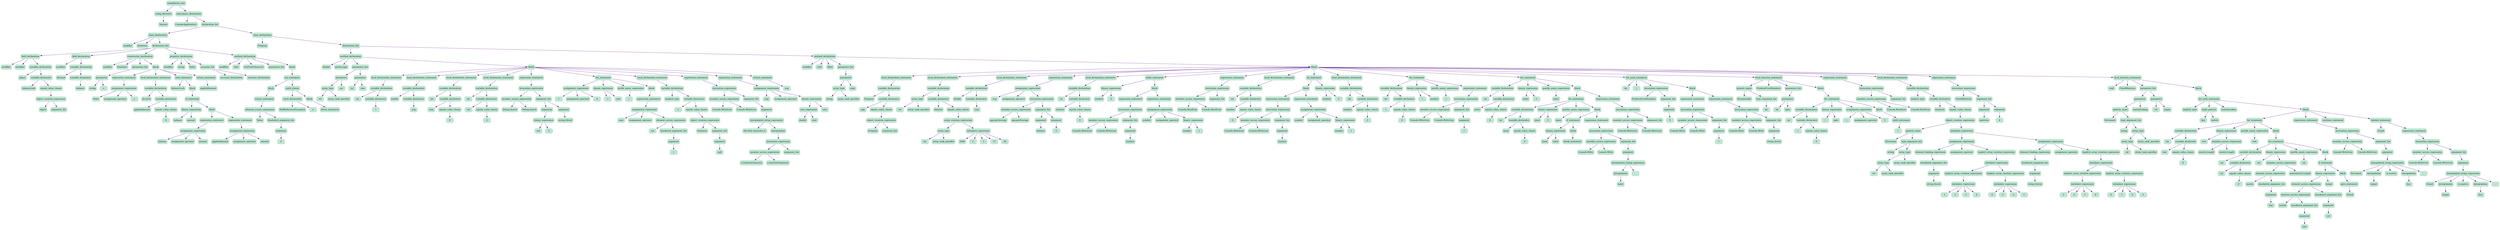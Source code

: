 digraph  {
5 [color=white, fillcolor="#BFE6D3", label=compilation_unit, node_type=compilation_unit, shape=box, style="rounded, filled"];
6 [color=white, fillcolor="#BFE6D3", label=using_directive, node_type=using_directive, shape=box, style="rounded, filled"];
7 [color=white, fillcolor="#BFE6D3", label=System, node_type=identifier, shape=box, style="rounded, filled"];
8 [color=white, fillcolor="#BFE6D3", label=namespace_declaration, node_type=namespace_declaration, shape=box, style="rounded, filled"];
9 [color=white, fillcolor="#BFE6D3", label=ConsoleApplication1, node_type=identifier, shape=box, style="rounded, filled"];
10 [color=white, fillcolor="#BFE6D3", label=declaration_list, node_type=declaration_list, shape=box, style="rounded, filled"];
11 [color=white, fillcolor="#BFE6D3", label=class_declaration, node_type=class_declaration, shape=box, style="rounded, filled"];
12 [color=white, fillcolor="#BFE6D3", label=modifier, node_type=modifier, shape=box, style="rounded, filled"];
13 [color=white, fillcolor="#BFE6D3", label=Sentence, node_type=identifier, shape=box, style="rounded, filled"];
14 [color=white, fillcolor="#BFE6D3", label=declaration_list, node_type=declaration_list, shape=box, style="rounded, filled"];
15 [color=white, fillcolor="#BFE6D3", label=field_declaration, node_type=field_declaration, shape=box, style="rounded, filled"];
16 [color=white, fillcolor="#BFE6D3", label=modifier, node_type=modifier, shape=box, style="rounded, filled"];
17 [color=white, fillcolor="#BFE6D3", label=modifier, node_type=modifier, shape=box, style="rounded, filled"];
18 [color=white, fillcolor="#BFE6D3", label=variable_declaration, node_type=variable_declaration, shape=box, style="rounded, filled"];
19 [color=white, fillcolor="#BFE6D3", label=object, node_type=predefined_type, shape=box, style="rounded, filled"];
20 [color=white, fillcolor="#BFE6D3", label=variable_declarator, node_type=variable_declarator, shape=box, style="rounded, filled"];
21 [color=white, fillcolor="#BFE6D3", label=balanceLock, node_type=identifier, shape=box, style="rounded, filled"];
22 [color=white, fillcolor="#BFE6D3", label=equals_value_clause, node_type=equals_value_clause, shape=box, style="rounded, filled"];
23 [color=white, fillcolor="#BFE6D3", label=object_creation_expression, node_type=object_creation_expression, shape=box, style="rounded, filled"];
24 [color=white, fillcolor="#BFE6D3", label=object, node_type=predefined_type, shape=box, style="rounded, filled"];
25 [color=white, fillcolor="#BFE6D3", label=argument_list, node_type=argument_list, shape=box, style="rounded, filled"];
26 [color=white, fillcolor="#BFE6D3", label=field_declaration, node_type=field_declaration, shape=box, style="rounded, filled"];
27 [color=white, fillcolor="#BFE6D3", label=modifier, node_type=modifier, shape=box, style="rounded, filled"];
28 [color=white, fillcolor="#BFE6D3", label=variable_declaration, node_type=variable_declaration, shape=box, style="rounded, filled"];
29 [color=white, fillcolor="#BFE6D3", label=decimal, node_type=predefined_type, shape=box, style="rounded, filled"];
30 [color=white, fillcolor="#BFE6D3", label=variable_declarator, node_type=variable_declarator, shape=box, style="rounded, filled"];
31 [color=white, fillcolor="#BFE6D3", label=balance, node_type=identifier, shape=box, style="rounded, filled"];
32 [color=white, fillcolor="#BFE6D3", label=constructor_declaration, node_type=constructor_declaration, shape=box, style="rounded, filled"];
33 [color=white, fillcolor="#BFE6D3", label=modifier, node_type=modifier, shape=box, style="rounded, filled"];
34 [color=white, fillcolor="#BFE6D3", label=Sentence, node_type=identifier, shape=box, style="rounded, filled"];
35 [color=white, fillcolor="#BFE6D3", label=parameter_list, node_type=parameter_list, shape=box, style="rounded, filled"];
36 [color=white, fillcolor="#BFE6D3", label=parameter, node_type=parameter, shape=box, style="rounded, filled"];
37 [color=white, fillcolor="#BFE6D3", label=string, node_type=predefined_type, shape=box, style="rounded, filled"];
38 [color=white, fillcolor="#BFE6D3", label=s, node_type=identifier, shape=box, style="rounded, filled"];
39 [color=white, fillcolor="#BFE6D3", label=block, node_type=block, shape=box, style="rounded, filled"];
40 [color=white, fillcolor="#BFE6D3", label=expression_statement, node_type=expression_statement, shape=box, style="rounded, filled"];
41 [color=white, fillcolor="#BFE6D3", label=assignment_expression, node_type=assignment_expression, shape=box, style="rounded, filled"];
42 [color=white, fillcolor="#BFE6D3", label=Value, node_type=identifier, shape=box, style="rounded, filled"];
43 [color=white, fillcolor="#BFE6D3", label=assignment_operator, node_type=assignment_operator, shape=box, style="rounded, filled"];
44 [color=white, fillcolor="#BFE6D3", label=s, node_type=identifier, shape=box, style="rounded, filled"];
45 [color=white, fillcolor="#BFE6D3", label=local_declaration_statement, node_type=local_declaration_statement, shape=box, style="rounded, filled"];
46 [color=white, fillcolor="#BFE6D3", label=variable_declaration, node_type=variable_declaration, shape=box, style="rounded, filled"];
47 [color=white, fillcolor="#BFE6D3", label=decimal, node_type=predefined_type, shape=box, style="rounded, filled"];
48 [color=white, fillcolor="#BFE6D3", label=variable_declarator, node_type=variable_declarator, shape=box, style="rounded, filled"];
49 [color=white, fillcolor="#BFE6D3", label=appliedAmount, node_type=identifier, shape=box, style="rounded, filled"];
50 [color=white, fillcolor="#BFE6D3", label=equals_value_clause, node_type=equals_value_clause, shape=box, style="rounded, filled"];
51 [color=white, fillcolor="#BFE6D3", label=0, node_type=integer_literal, shape=box, style="rounded, filled"];
52 [color=white, fillcolor="#BFE6D3", label=lock_statement, node_type=lock_statement, shape=box, style="rounded, filled"];
53 [color=white, fillcolor="#BFE6D3", label=balanceLock, node_type=identifier, shape=box, style="rounded, filled"];
54 [color=white, fillcolor="#BFE6D3", label=block, node_type=block, shape=box, style="rounded, filled"];
55 [color=white, fillcolor="#BFE6D3", label=if_statement, node_type=if_statement, shape=box, style="rounded, filled"];
56 [color=white, fillcolor="#BFE6D3", label=binary_expression, node_type=binary_expression, shape=box, style="rounded, filled"];
57 [color=white, fillcolor="#BFE6D3", label=balance, node_type=identifier, shape=box, style="rounded, filled"];
58 [color=white, fillcolor="#BFE6D3", label=amount, node_type=identifier, shape=box, style="rounded, filled"];
59 [color=white, fillcolor="#BFE6D3", label=block, node_type=block, shape=box, style="rounded, filled"];
60 [color=white, fillcolor="#BFE6D3", label=expression_statement, node_type=expression_statement, shape=box, style="rounded, filled"];
61 [color=white, fillcolor="#BFE6D3", label=assignment_expression, node_type=assignment_expression, shape=box, style="rounded, filled"];
62 [color=white, fillcolor="#BFE6D3", label=balance, node_type=identifier, shape=box, style="rounded, filled"];
63 [color=white, fillcolor="#BFE6D3", label=assignment_operator, node_type=assignment_operator, shape=box, style="rounded, filled"];
64 [color=white, fillcolor="#BFE6D3", label=amount, node_type=identifier, shape=box, style="rounded, filled"];
65 [color=white, fillcolor="#BFE6D3", label=expression_statement, node_type=expression_statement, shape=box, style="rounded, filled"];
66 [color=white, fillcolor="#BFE6D3", label=assignment_expression, node_type=assignment_expression, shape=box, style="rounded, filled"];
67 [color=white, fillcolor="#BFE6D3", label=appliedAmount, node_type=identifier, shape=box, style="rounded, filled"];
68 [color=white, fillcolor="#BFE6D3", label=assignment_operator, node_type=assignment_operator, shape=box, style="rounded, filled"];
69 [color=white, fillcolor="#BFE6D3", label=amount, node_type=identifier, shape=box, style="rounded, filled"];
70 [color=white, fillcolor="#BFE6D3", label=return_statement, node_type=return_statement, shape=box, style="rounded, filled"];
71 [color=white, fillcolor="#BFE6D3", label=appliedAmount, node_type=identifier, shape=box, style="rounded, filled"];
72 [color=white, fillcolor="#BFE6D3", label=property_declaration, node_type=property_declaration, shape=box, style="rounded, filled"];
73 [color=white, fillcolor="#BFE6D3", label=modifier, node_type=modifier, shape=box, style="rounded, filled"];
74 [color=white, fillcolor="#BFE6D3", label=string, node_type=predefined_type, shape=box, style="rounded, filled"];
75 [color=white, fillcolor="#BFE6D3", label=Value, node_type=identifier, shape=box, style="rounded, filled"];
76 [color=white, fillcolor="#BFE6D3", label=accessor_list, node_type=accessor_list, shape=box, style="rounded, filled"];
77 [color=white, fillcolor="#BFE6D3", label=accessor_declaration, node_type=accessor_declaration, shape=box, style="rounded, filled"];
78 [color=white, fillcolor="#BFE6D3", label=accessor_declaration, node_type=accessor_declaration, shape=box, style="rounded, filled"];
79 [color=white, fillcolor="#BFE6D3", label=method_declaration, node_type=method_declaration, shape=box, style="rounded, filled"];
80 [color=white, fillcolor="#BFE6D3", label=modifier, node_type=modifier, shape=box, style="rounded, filled"];
81 [color=white, fillcolor="#BFE6D3", label=char, node_type=predefined_type, shape=box, style="rounded, filled"];
82 [color=white, fillcolor="#BFE6D3", label=GetFirstCharacter, node_type=identifier, shape=box, style="rounded, filled"];
83 [color=white, fillcolor="#BFE6D3", label=parameter_list, node_type=parameter_list, shape=box, style="rounded, filled"];
84 [color=white, fillcolor="#BFE6D3", label=block, node_type=block, shape=box, style="rounded, filled"];
85 [color=white, fillcolor="#BFE6D3", label=try_statement, node_type=try_statement, shape=box, style="rounded, filled"];
86 [color=white, fillcolor="#BFE6D3", label=block, node_type=block, shape=box, style="rounded, filled"];
87 [color=white, fillcolor="#BFE6D3", label=return_statement, node_type=return_statement, shape=box, style="rounded, filled"];
88 [color=white, fillcolor="#BFE6D3", label=element_access_expression, node_type=element_access_expression, shape=box, style="rounded, filled"];
89 [color=white, fillcolor="#BFE6D3", label=Value, node_type=identifier, shape=box, style="rounded, filled"];
90 [color=white, fillcolor="#BFE6D3", label=bracketed_argument_list, node_type=bracketed_argument_list, shape=box, style="rounded, filled"];
91 [color=white, fillcolor="#BFE6D3", label=argument, node_type=argument, shape=box, style="rounded, filled"];
92 [color=white, fillcolor="#BFE6D3", label=0, node_type=integer_literal, shape=box, style="rounded, filled"];
93 [color=white, fillcolor="#BFE6D3", label=catch_clause, node_type=catch_clause, shape=box, style="rounded, filled"];
94 [color=white, fillcolor="#BFE6D3", label=catch_declaration, node_type=catch_declaration, shape=box, style="rounded, filled"];
95 [color=white, fillcolor="#BFE6D3", label=NullReferenceException, node_type=identifier, shape=box, style="rounded, filled"];
96 [color=white, fillcolor="#BFE6D3", label=e, node_type=identifier, shape=box, style="rounded, filled"];
97 [color=white, fillcolor="#BFE6D3", label=block, node_type=block, shape=box, style="rounded, filled"];
98 [color=white, fillcolor="#BFE6D3", label=throw_statement, node_type=throw_statement, shape=box, style="rounded, filled"];
99 [color=white, fillcolor="#BFE6D3", label=class_declaration, node_type=class_declaration, shape=box, style="rounded, filled"];
100 [color=white, fillcolor="#BFE6D3", label=Program, node_type=identifier, shape=box, style="rounded, filled"];
101 [color=white, fillcolor="#BFE6D3", label=declaration_list, node_type=declaration_list, shape=box, style="rounded, filled"];
102 [color=white, fillcolor="#BFE6D3", label=method_declaration, node_type=method_declaration, shape=box, style="rounded, filled"];
103 [color=white, fillcolor="#BFE6D3", label=double, node_type=predefined_type, shape=box, style="rounded, filled"];
104 [color=white, fillcolor="#BFE6D3", label=getAverage, node_type=identifier, shape=box, style="rounded, filled"];
105 [color=white, fillcolor="#BFE6D3", label=parameter_list, node_type=parameter_list, shape=box, style="rounded, filled"];
106 [color=white, fillcolor="#BFE6D3", label=parameter, node_type=parameter, shape=box, style="rounded, filled"];
107 [color=white, fillcolor="#BFE6D3", label=array_type, node_type=array_type, shape=box, style="rounded, filled"];
108 [color=white, fillcolor="#BFE6D3", label=int, node_type=predefined_type, shape=box, style="rounded, filled"];
109 [color=white, fillcolor="#BFE6D3", label=array_rank_specifier, node_type=array_rank_specifier, shape=box, style="rounded, filled"];
110 [color=white, fillcolor="#BFE6D3", label=arr, node_type=identifier, shape=box, style="rounded, filled"];
111 [color=white, fillcolor="#BFE6D3", label=parameter, node_type=parameter, shape=box, style="rounded, filled"];
112 [color=white, fillcolor="#BFE6D3", label=int, node_type=predefined_type, shape=box, style="rounded, filled"];
113 [color=white, fillcolor="#BFE6D3", label=size, node_type=identifier, shape=box, style="rounded, filled"];
114 [color=white, fillcolor="#BFE6D3", label=block, node_type=block, shape=box, style="rounded, filled"];
115 [color=white, fillcolor="#BFE6D3", label=local_declaration_statement, node_type=local_declaration_statement, shape=box, style="rounded, filled"];
116 [color=white, fillcolor="#BFE6D3", label=variable_declaration, node_type=variable_declaration, shape=box, style="rounded, filled"];
117 [color=white, fillcolor="#BFE6D3", label=int, node_type=predefined_type, shape=box, style="rounded, filled"];
118 [color=white, fillcolor="#BFE6D3", label=variable_declarator, node_type=variable_declarator, shape=box, style="rounded, filled"];
119 [color=white, fillcolor="#BFE6D3", label=i, node_type=identifier, shape=box, style="rounded, filled"];
120 [color=white, fillcolor="#BFE6D3", label=local_declaration_statement, node_type=local_declaration_statement, shape=box, style="rounded, filled"];
121 [color=white, fillcolor="#BFE6D3", label=variable_declaration, node_type=variable_declaration, shape=box, style="rounded, filled"];
122 [color=white, fillcolor="#BFE6D3", label=double, node_type=predefined_type, shape=box, style="rounded, filled"];
123 [color=white, fillcolor="#BFE6D3", label=variable_declarator, node_type=variable_declarator, shape=box, style="rounded, filled"];
124 [color=white, fillcolor="#BFE6D3", label=avg, node_type=identifier, shape=box, style="rounded, filled"];
125 [color=white, fillcolor="#BFE6D3", label=local_declaration_statement, node_type=local_declaration_statement, shape=box, style="rounded, filled"];
126 [color=white, fillcolor="#BFE6D3", label=variable_declaration, node_type=variable_declaration, shape=box, style="rounded, filled"];
127 [color=white, fillcolor="#BFE6D3", label=int, node_type=predefined_type, shape=box, style="rounded, filled"];
128 [color=white, fillcolor="#BFE6D3", label=variable_declarator, node_type=variable_declarator, shape=box, style="rounded, filled"];
129 [color=white, fillcolor="#BFE6D3", label=sum, node_type=identifier, shape=box, style="rounded, filled"];
130 [color=white, fillcolor="#BFE6D3", label=equals_value_clause, node_type=equals_value_clause, shape=box, style="rounded, filled"];
131 [color=white, fillcolor="#BFE6D3", label=0, node_type=integer_literal, shape=box, style="rounded, filled"];
132 [color=white, fillcolor="#BFE6D3", label=local_declaration_statement, node_type=local_declaration_statement, shape=box, style="rounded, filled"];
133 [color=white, fillcolor="#BFE6D3", label=variable_declaration, node_type=variable_declaration, shape=box, style="rounded, filled"];
134 [color=white, fillcolor="#BFE6D3", label=int, node_type=predefined_type, shape=box, style="rounded, filled"];
135 [color=white, fillcolor="#BFE6D3", label=variable_declarator, node_type=variable_declarator, shape=box, style="rounded, filled"];
136 [color=white, fillcolor="#BFE6D3", label=val, node_type=identifier, shape=box, style="rounded, filled"];
137 [color=white, fillcolor="#BFE6D3", label=equals_value_clause, node_type=equals_value_clause, shape=box, style="rounded, filled"];
138 [color=white, fillcolor="#BFE6D3", label=2, node_type=integer_literal, shape=box, style="rounded, filled"];
139 [color=white, fillcolor="#BFE6D3", label=expression_statement, node_type=expression_statement, shape=box, style="rounded, filled"];
140 [color=white, fillcolor="#BFE6D3", label=invocation_expression, node_type=invocation_expression, shape=box, style="rounded, filled"];
141 [color=white, fillcolor="#BFE6D3", label=member_access_expression, node_type=member_access_expression, shape=box, style="rounded, filled"];
142 [color=white, fillcolor="#BFE6D3", label="Debug\.Assert", node_type=identifier, shape=box, style="rounded, filled"];
143 [color=white, fillcolor="#BFE6D3", label="Debug\.Assert", node_type=identifier, shape=box, style="rounded, filled"];
144 [color=white, fillcolor="#BFE6D3", label=argument_list, node_type=argument_list, shape=box, style="rounded, filled"];
145 [color=white, fillcolor="#BFE6D3", label=argument, node_type=argument, shape=box, style="rounded, filled"];
146 [color=white, fillcolor="#BFE6D3", label=binary_expression, node_type=binary_expression, shape=box, style="rounded, filled"];
147 [color=white, fillcolor="#BFE6D3", label=val, node_type=identifier, shape=box, style="rounded, filled"];
148 [color=white, fillcolor="#BFE6D3", label=2, node_type=integer_literal, shape=box, style="rounded, filled"];
149 [color=white, fillcolor="#BFE6D3", label=argument, node_type=argument, shape=box, style="rounded, filled"];
150 [color=white, fillcolor="#BFE6D3", label=string_literal, node_type=string_literal, shape=box, style="rounded, filled"];
151 [color=white, fillcolor="#BFE6D3", label=for_statement, node_type=for_statement, shape=box, style="rounded, filled"];
152 [color=white, fillcolor="#BFE6D3", label=assignment_expression, node_type=assignment_expression, shape=box, style="rounded, filled"];
153 [color=white, fillcolor="#BFE6D3", label=i, node_type=identifier, shape=box, style="rounded, filled"];
154 [color=white, fillcolor="#BFE6D3", label=assignment_operator, node_type=assignment_operator, shape=box, style="rounded, filled"];
155 [color=white, fillcolor="#BFE6D3", label=0, node_type=integer_literal, shape=box, style="rounded, filled"];
156 [color=white, fillcolor="#BFE6D3", label=binary_expression, node_type=binary_expression, shape=box, style="rounded, filled"];
157 [color=white, fillcolor="#BFE6D3", label=i, node_type=identifier, shape=box, style="rounded, filled"];
158 [color=white, fillcolor="#BFE6D3", label=size, node_type=identifier, shape=box, style="rounded, filled"];
159 [color=white, fillcolor="#BFE6D3", label=prefix_unary_expression, node_type=prefix_unary_expression, shape=box, style="rounded, filled"];
160 [color=white, fillcolor="#BFE6D3", label=i, node_type=identifier, shape=box, style="rounded, filled"];
161 [color=white, fillcolor="#BFE6D3", label=block, node_type=block, shape=box, style="rounded, filled"];
162 [color=white, fillcolor="#BFE6D3", label=expression_statement, node_type=expression_statement, shape=box, style="rounded, filled"];
163 [color=white, fillcolor="#BFE6D3", label=assignment_expression, node_type=assignment_expression, shape=box, style="rounded, filled"];
164 [color=white, fillcolor="#BFE6D3", label=sum, node_type=identifier, shape=box, style="rounded, filled"];
165 [color=white, fillcolor="#BFE6D3", label=assignment_operator, node_type=assignment_operator, shape=box, style="rounded, filled"];
166 [color=white, fillcolor="#BFE6D3", label=element_access_expression, node_type=element_access_expression, shape=box, style="rounded, filled"];
167 [color=white, fillcolor="#BFE6D3", label=arr, node_type=identifier, shape=box, style="rounded, filled"];
168 [color=white, fillcolor="#BFE6D3", label=bracketed_argument_list, node_type=bracketed_argument_list, shape=box, style="rounded, filled"];
169 [color=white, fillcolor="#BFE6D3", label=argument, node_type=argument, shape=box, style="rounded, filled"];
170 [color=white, fillcolor="#BFE6D3", label=i, node_type=identifier, shape=box, style="rounded, filled"];
171 [color=white, fillcolor="#BFE6D3", label=local_declaration_statement, node_type=local_declaration_statement, shape=box, style="rounded, filled"];
172 [color=white, fillcolor="#BFE6D3", label=variable_declaration, node_type=variable_declaration, shape=box, style="rounded, filled"];
173 [color=white, fillcolor="#BFE6D3", label=implicit_type, node_type=implicit_type, shape=box, style="rounded, filled"];
174 [color=white, fillcolor="#BFE6D3", label=variable_declarator, node_type=variable_declarator, shape=box, style="rounded, filled"];
175 [color=white, fillcolor="#BFE6D3", label=s, node_type=identifier, shape=box, style="rounded, filled"];
176 [color=white, fillcolor="#BFE6D3", label=equals_value_clause, node_type=equals_value_clause, shape=box, style="rounded, filled"];
177 [color=white, fillcolor="#BFE6D3", label=object_creation_expression, node_type=object_creation_expression, shape=box, style="rounded, filled"];
178 [color=white, fillcolor="#BFE6D3", label=Sentence, node_type=identifier, shape=box, style="rounded, filled"];
179 [color=white, fillcolor="#BFE6D3", label=argument_list, node_type=argument_list, shape=box, style="rounded, filled"];
180 [color=white, fillcolor="#BFE6D3", label=argument, node_type=argument, shape=box, style="rounded, filled"];
181 [color=white, fillcolor="#BFE6D3", label=null, node_type=null_literal, shape=box, style="rounded, filled"];
182 [color=white, fillcolor="#BFE6D3", label=expression_statement, node_type=expression_statement, shape=box, style="rounded, filled"];
183 [color=white, fillcolor="#BFE6D3", label=invocation_expression, node_type=invocation_expression, shape=box, style="rounded, filled"];
184 [color=white, fillcolor="#BFE6D3", label=member_access_expression, node_type=member_access_expression, shape=box, style="rounded, filled"];
185 [color=white, fillcolor="#BFE6D3", label="Console\.WriteLine", node_type=identifier, shape=box, style="rounded, filled"];
186 [color=white, fillcolor="#BFE6D3", label="Console\.WriteLine", node_type=identifier, shape=box, style="rounded, filled"];
187 [color=white, fillcolor="#BFE6D3", label=argument_list, node_type=argument_list, shape=box, style="rounded, filled"];
188 [color=white, fillcolor="#BFE6D3", label=argument, node_type=argument, shape=box, style="rounded, filled"];
189 [color=white, fillcolor="#BFE6D3", label=interpolated_string_expression, node_type=interpolated_string_expression, shape=box, style="rounded, filled"];
190 [color=white, fillcolor="#BFE6D3", label="The\ first\ character\ is\ ", node_type=interpolated_string_text, shape=box, style="rounded, filled"];
191 [color=white, fillcolor="#BFE6D3", label=interpolation, node_type=interpolation, shape=box, style="rounded, filled"];
192 [color=white, fillcolor="#BFE6D3", label=invocation_expression, node_type=invocation_expression, shape=box, style="rounded, filled"];
193 [color=white, fillcolor="#BFE6D3", label=member_access_expression, node_type=member_access_expression, shape=box, style="rounded, filled"];
194 [color=white, fillcolor="#BFE6D3", label="s\.GetFirstCharacter", node_type=identifier, shape=box, style="rounded, filled"];
195 [color=white, fillcolor="#BFE6D3", label="s\.GetFirstCharacter", node_type=identifier, shape=box, style="rounded, filled"];
196 [color=white, fillcolor="#BFE6D3", label=argument_list, node_type=argument_list, shape=box, style="rounded, filled"];
197 [color=white, fillcolor="#BFE6D3", label=expression_statement, node_type=expression_statement, shape=box, style="rounded, filled"];
198 [color=white, fillcolor="#BFE6D3", label=assignment_expression, node_type=assignment_expression, shape=box, style="rounded, filled"];
199 [color=white, fillcolor="#BFE6D3", label=avg, node_type=identifier, shape=box, style="rounded, filled"];
200 [color=white, fillcolor="#BFE6D3", label=assignment_operator, node_type=assignment_operator, shape=box, style="rounded, filled"];
201 [color=white, fillcolor="#BFE6D3", label=binary_expression, node_type=binary_expression, shape=box, style="rounded, filled"];
202 [color=white, fillcolor="#BFE6D3", label=cast_expression, node_type=cast_expression, shape=box, style="rounded, filled"];
203 [color=white, fillcolor="#BFE6D3", label=double, node_type=predefined_type, shape=box, style="rounded, filled"];
204 [color=white, fillcolor="#BFE6D3", label=sum, node_type=identifier, shape=box, style="rounded, filled"];
205 [color=white, fillcolor="#BFE6D3", label=size, node_type=identifier, shape=box, style="rounded, filled"];
206 [color=white, fillcolor="#BFE6D3", label=return_statement, node_type=return_statement, shape=box, style="rounded, filled"];
207 [color=white, fillcolor="#BFE6D3", label=avg, node_type=identifier, shape=box, style="rounded, filled"];
208 [color=white, fillcolor="#BFE6D3", label=method_declaration, node_type=method_declaration, shape=box, style="rounded, filled"];
209 [color=white, fillcolor="#BFE6D3", label=modifier, node_type=modifier, shape=box, style="rounded, filled"];
210 [color=white, fillcolor="#BFE6D3", label=void, node_type=void_keyword, shape=box, style="rounded, filled"];
211 [color=white, fillcolor="#BFE6D3", label=Main, node_type=identifier, shape=box, style="rounded, filled"];
212 [color=white, fillcolor="#BFE6D3", label=parameter_list, node_type=parameter_list, shape=box, style="rounded, filled"];
213 [color=white, fillcolor="#BFE6D3", label=parameter, node_type=parameter, shape=box, style="rounded, filled"];
214 [color=white, fillcolor="#BFE6D3", label=array_type, node_type=array_type, shape=box, style="rounded, filled"];
215 [color=white, fillcolor="#BFE6D3", label=string, node_type=predefined_type, shape=box, style="rounded, filled"];
216 [color=white, fillcolor="#BFE6D3", label=array_rank_specifier, node_type=array_rank_specifier, shape=box, style="rounded, filled"];
217 [color=white, fillcolor="#BFE6D3", label=args, node_type=identifier, shape=box, style="rounded, filled"];
218 [color=white, fillcolor="#BFE6D3", label=block, node_type=block, shape=box, style="rounded, filled"];
219 [color=white, fillcolor="#BFE6D3", label=local_declaration_statement, node_type=local_declaration_statement, shape=box, style="rounded, filled"];
220 [color=white, fillcolor="#BFE6D3", label=variable_declaration, node_type=variable_declaration, shape=box, style="rounded, filled"];
221 [color=white, fillcolor="#BFE6D3", label=Program, node_type=identifier, shape=box, style="rounded, filled"];
222 [color=white, fillcolor="#BFE6D3", label=variable_declarator, node_type=variable_declarator, shape=box, style="rounded, filled"];
223 [color=white, fillcolor="#BFE6D3", label=app, node_type=identifier, shape=box, style="rounded, filled"];
224 [color=white, fillcolor="#BFE6D3", label=equals_value_clause, node_type=equals_value_clause, shape=box, style="rounded, filled"];
225 [color=white, fillcolor="#BFE6D3", label=object_creation_expression, node_type=object_creation_expression, shape=box, style="rounded, filled"];
226 [color=white, fillcolor="#BFE6D3", label=Program, node_type=identifier, shape=box, style="rounded, filled"];
227 [color=white, fillcolor="#BFE6D3", label=argument_list, node_type=argument_list, shape=box, style="rounded, filled"];
228 [color=white, fillcolor="#BFE6D3", label=local_declaration_statement, node_type=local_declaration_statement, shape=box, style="rounded, filled"];
229 [color=white, fillcolor="#BFE6D3", label=variable_declaration, node_type=variable_declaration, shape=box, style="rounded, filled"];
230 [color=white, fillcolor="#BFE6D3", label=array_type, node_type=array_type, shape=box, style="rounded, filled"];
231 [color=white, fillcolor="#BFE6D3", label=int, node_type=predefined_type, shape=box, style="rounded, filled"];
232 [color=white, fillcolor="#BFE6D3", label=array_rank_specifier, node_type=array_rank_specifier, shape=box, style="rounded, filled"];
233 [color=white, fillcolor="#BFE6D3", label=variable_declarator, node_type=variable_declarator, shape=box, style="rounded, filled"];
234 [color=white, fillcolor="#BFE6D3", label=balance, node_type=identifier, shape=box, style="rounded, filled"];
235 [color=white, fillcolor="#BFE6D3", label=equals_value_clause, node_type=equals_value_clause, shape=box, style="rounded, filled"];
236 [color=white, fillcolor="#BFE6D3", label=array_creation_expression, node_type=array_creation_expression, shape=box, style="rounded, filled"];
237 [color=white, fillcolor="#BFE6D3", label=array_type, node_type=array_type, shape=box, style="rounded, filled"];
238 [color=white, fillcolor="#BFE6D3", label=int, node_type=predefined_type, shape=box, style="rounded, filled"];
239 [color=white, fillcolor="#BFE6D3", label=array_rank_specifier, node_type=array_rank_specifier, shape=box, style="rounded, filled"];
240 [color=white, fillcolor="#BFE6D3", label=initializer_expression, node_type=initializer_expression, shape=box, style="rounded, filled"];
241 [color=white, fillcolor="#BFE6D3", label=1000, node_type=integer_literal, shape=box, style="rounded, filled"];
242 [color=white, fillcolor="#BFE6D3", label=2, node_type=integer_literal, shape=box, style="rounded, filled"];
243 [color=white, fillcolor="#BFE6D3", label=3, node_type=integer_literal, shape=box, style="rounded, filled"];
244 [color=white, fillcolor="#BFE6D3", label=17, node_type=integer_literal, shape=box, style="rounded, filled"];
245 [color=white, fillcolor="#BFE6D3", label=50, node_type=integer_literal, shape=box, style="rounded, filled"];
246 [color=white, fillcolor="#BFE6D3", label=local_declaration_statement, node_type=local_declaration_statement, shape=box, style="rounded, filled"];
247 [color=white, fillcolor="#BFE6D3", label=variable_declaration, node_type=variable_declaration, shape=box, style="rounded, filled"];
248 [color=white, fillcolor="#BFE6D3", label=double, node_type=predefined_type, shape=box, style="rounded, filled"];
249 [color=white, fillcolor="#BFE6D3", label=variable_declarator, node_type=variable_declarator, shape=box, style="rounded, filled"];
250 [color=white, fillcolor="#BFE6D3", label=avg, node_type=identifier, shape=box, style="rounded, filled"];
251 [color=white, fillcolor="#BFE6D3", label=expression_statement, node_type=expression_statement, shape=box, style="rounded, filled"];
252 [color=white, fillcolor="#BFE6D3", label=assignment_expression, node_type=assignment_expression, shape=box, style="rounded, filled"];
253 [color=white, fillcolor="#BFE6D3", label=avg, node_type=identifier, shape=box, style="rounded, filled"];
254 [color=white, fillcolor="#BFE6D3", label=assignment_operator, node_type=assignment_operator, shape=box, style="rounded, filled"];
255 [color=white, fillcolor="#BFE6D3", label=invocation_expression, node_type=invocation_expression, shape=box, style="rounded, filled"];
256 [color=white, fillcolor="#BFE6D3", label=member_access_expression, node_type=member_access_expression, shape=box, style="rounded, filled"];
257 [color=white, fillcolor="#BFE6D3", label="app\.getAverage", node_type=identifier, shape=box, style="rounded, filled"];
258 [color=white, fillcolor="#BFE6D3", label="app\.getAverage", node_type=identifier, shape=box, style="rounded, filled"];
259 [color=white, fillcolor="#BFE6D3", label=argument_list, node_type=argument_list, shape=box, style="rounded, filled"];
260 [color=white, fillcolor="#BFE6D3", label=argument, node_type=argument, shape=box, style="rounded, filled"];
261 [color=white, fillcolor="#BFE6D3", label=balance, node_type=identifier, shape=box, style="rounded, filled"];
262 [color=white, fillcolor="#BFE6D3", label=argument, node_type=argument, shape=box, style="rounded, filled"];
263 [color=white, fillcolor="#BFE6D3", label=5, node_type=integer_literal, shape=box, style="rounded, filled"];
264 [color=white, fillcolor="#BFE6D3", label=local_declaration_statement, node_type=local_declaration_statement, shape=box, style="rounded, filled"];
265 [color=white, fillcolor="#BFE6D3", label=variable_declaration, node_type=variable_declaration, shape=box, style="rounded, filled"];
266 [color=white, fillcolor="#BFE6D3", label=int, node_type=predefined_type, shape=box, style="rounded, filled"];
267 [color=white, fillcolor="#BFE6D3", label=variable_declarator, node_type=variable_declarator, shape=box, style="rounded, filled"];
268 [color=white, fillcolor="#BFE6D3", label=number, node_type=identifier, shape=box, style="rounded, filled"];
269 [color=white, fillcolor="#BFE6D3", label=equals_value_clause, node_type=equals_value_clause, shape=box, style="rounded, filled"];
270 [color=white, fillcolor="#BFE6D3", label=0, node_type=integer_literal, shape=box, style="rounded, filled"];
271 [color=white, fillcolor="#BFE6D3", label=while_statement, node_type=while_statement, shape=box, style="rounded, filled"];
272 [color=white, fillcolor="#BFE6D3", label=binary_expression, node_type=binary_expression, shape=box, style="rounded, filled"];
273 [color=white, fillcolor="#BFE6D3", label=number, node_type=identifier, shape=box, style="rounded, filled"];
274 [color=white, fillcolor="#BFE6D3", label=5, node_type=integer_literal, shape=box, style="rounded, filled"];
275 [color=white, fillcolor="#BFE6D3", label=block, node_type=block, shape=box, style="rounded, filled"];
276 [color=white, fillcolor="#BFE6D3", label=expression_statement, node_type=expression_statement, shape=box, style="rounded, filled"];
277 [color=white, fillcolor="#BFE6D3", label=invocation_expression, node_type=invocation_expression, shape=box, style="rounded, filled"];
278 [color=white, fillcolor="#BFE6D3", label=member_access_expression, node_type=member_access_expression, shape=box, style="rounded, filled"];
279 [color=white, fillcolor="#BFE6D3", label="Console\.WriteLine", node_type=identifier, shape=box, style="rounded, filled"];
280 [color=white, fillcolor="#BFE6D3", label="Console\.WriteLine", node_type=identifier, shape=box, style="rounded, filled"];
281 [color=white, fillcolor="#BFE6D3", label=argument_list, node_type=argument_list, shape=box, style="rounded, filled"];
282 [color=white, fillcolor="#BFE6D3", label=argument, node_type=argument, shape=box, style="rounded, filled"];
283 [color=white, fillcolor="#BFE6D3", label=number, node_type=identifier, shape=box, style="rounded, filled"];
284 [color=white, fillcolor="#BFE6D3", label=expression_statement, node_type=expression_statement, shape=box, style="rounded, filled"];
285 [color=white, fillcolor="#BFE6D3", label=assignment_expression, node_type=assignment_expression, shape=box, style="rounded, filled"];
286 [color=white, fillcolor="#BFE6D3", label=number, node_type=identifier, shape=box, style="rounded, filled"];
287 [color=white, fillcolor="#BFE6D3", label=assignment_operator, node_type=assignment_operator, shape=box, style="rounded, filled"];
288 [color=white, fillcolor="#BFE6D3", label=binary_expression, node_type=binary_expression, shape=box, style="rounded, filled"];
289 [color=white, fillcolor="#BFE6D3", label=number, node_type=identifier, shape=box, style="rounded, filled"];
290 [color=white, fillcolor="#BFE6D3", label=1, node_type=integer_literal, shape=box, style="rounded, filled"];
291 [color=white, fillcolor="#BFE6D3", label=expression_statement, node_type=expression_statement, shape=box, style="rounded, filled"];
292 [color=white, fillcolor="#BFE6D3", label=invocation_expression, node_type=invocation_expression, shape=box, style="rounded, filled"];
293 [color=white, fillcolor="#BFE6D3", label=member_access_expression, node_type=member_access_expression, shape=box, style="rounded, filled"];
294 [color=white, fillcolor="#BFE6D3", label="Console\.ReadLine", node_type=identifier, shape=box, style="rounded, filled"];
295 [color=white, fillcolor="#BFE6D3", label="Console\.ReadLine", node_type=identifier, shape=box, style="rounded, filled"];
296 [color=white, fillcolor="#BFE6D3", label=argument_list, node_type=argument_list, shape=box, style="rounded, filled"];
297 [color=white, fillcolor="#BFE6D3", label=local_declaration_statement, node_type=local_declaration_statement, shape=box, style="rounded, filled"];
298 [color=white, fillcolor="#BFE6D3", label=variable_declaration, node_type=variable_declaration, shape=box, style="rounded, filled"];
299 [color=white, fillcolor="#BFE6D3", label=int, node_type=predefined_type, shape=box, style="rounded, filled"];
300 [color=white, fillcolor="#BFE6D3", label=variable_declarator, node_type=variable_declarator, shape=box, style="rounded, filled"];
301 [color=white, fillcolor="#BFE6D3", label=number, node_type=identifier, shape=box, style="rounded, filled"];
302 [color=white, fillcolor="#BFE6D3", label=equals_value_clause, node_type=equals_value_clause, shape=box, style="rounded, filled"];
303 [color=white, fillcolor="#BFE6D3", label=0, node_type=integer_literal, shape=box, style="rounded, filled"];
304 [color=white, fillcolor="#BFE6D3", label=do_statement, node_type=do_statement, shape=box, style="rounded, filled"];
305 [color=white, fillcolor="#BFE6D3", label=block, node_type=block, shape=box, style="rounded, filled"];
306 [color=white, fillcolor="#BFE6D3", label=expression_statement, node_type=expression_statement, shape=box, style="rounded, filled"];
307 [color=white, fillcolor="#BFE6D3", label=invocation_expression, node_type=invocation_expression, shape=box, style="rounded, filled"];
308 [color=white, fillcolor="#BFE6D3", label=member_access_expression, node_type=member_access_expression, shape=box, style="rounded, filled"];
309 [color=white, fillcolor="#BFE6D3", label="Console\.WriteLine", node_type=identifier, shape=box, style="rounded, filled"];
310 [color=white, fillcolor="#BFE6D3", label="Console\.WriteLine", node_type=identifier, shape=box, style="rounded, filled"];
311 [color=white, fillcolor="#BFE6D3", label=argument_list, node_type=argument_list, shape=box, style="rounded, filled"];
312 [color=white, fillcolor="#BFE6D3", label=argument, node_type=argument, shape=box, style="rounded, filled"];
313 [color=white, fillcolor="#BFE6D3", label=number, node_type=identifier, shape=box, style="rounded, filled"];
314 [color=white, fillcolor="#BFE6D3", label=expression_statement, node_type=expression_statement, shape=box, style="rounded, filled"];
315 [color=white, fillcolor="#BFE6D3", label=assignment_expression, node_type=assignment_expression, shape=box, style="rounded, filled"];
316 [color=white, fillcolor="#BFE6D3", label=number, node_type=identifier, shape=box, style="rounded, filled"];
317 [color=white, fillcolor="#BFE6D3", label=assignment_operator, node_type=assignment_operator, shape=box, style="rounded, filled"];
318 [color=white, fillcolor="#BFE6D3", label=binary_expression, node_type=binary_expression, shape=box, style="rounded, filled"];
319 [color=white, fillcolor="#BFE6D3", label=number, node_type=identifier, shape=box, style="rounded, filled"];
320 [color=white, fillcolor="#BFE6D3", label=1, node_type=integer_literal, shape=box, style="rounded, filled"];
321 [color=white, fillcolor="#BFE6D3", label=binary_expression, node_type=binary_expression, shape=box, style="rounded, filled"];
322 [color=white, fillcolor="#BFE6D3", label=number, node_type=identifier, shape=box, style="rounded, filled"];
323 [color=white, fillcolor="#BFE6D3", label=5, node_type=integer_literal, shape=box, style="rounded, filled"];
324 [color=white, fillcolor="#BFE6D3", label=local_declaration_statement, node_type=local_declaration_statement, shape=box, style="rounded, filled"];
325 [color=white, fillcolor="#BFE6D3", label=variable_declaration, node_type=variable_declaration, shape=box, style="rounded, filled"];
326 [color=white, fillcolor="#BFE6D3", label=int, node_type=predefined_type, shape=box, style="rounded, filled"];
327 [color=white, fillcolor="#BFE6D3", label=variable_declarator, node_type=variable_declarator, shape=box, style="rounded, filled"];
328 [color=white, fillcolor="#BFE6D3", label=number, node_type=identifier, shape=box, style="rounded, filled"];
329 [color=white, fillcolor="#BFE6D3", label=equals_value_clause, node_type=equals_value_clause, shape=box, style="rounded, filled"];
330 [color=white, fillcolor="#BFE6D3", label=5, node_type=integer_literal, shape=box, style="rounded, filled"];
331 [color=white, fillcolor="#BFE6D3", label=for_statement, node_type=for_statement, shape=box, style="rounded, filled"];
332 [color=white, fillcolor="#BFE6D3", label=variable_declaration, node_type=variable_declaration, shape=box, style="rounded, filled"];
333 [color=white, fillcolor="#BFE6D3", label=int, node_type=predefined_type, shape=box, style="rounded, filled"];
334 [color=white, fillcolor="#BFE6D3", label=variable_declarator, node_type=variable_declarator, shape=box, style="rounded, filled"];
335 [color=white, fillcolor="#BFE6D3", label=i, node_type=identifier, shape=box, style="rounded, filled"];
336 [color=white, fillcolor="#BFE6D3", label=equals_value_clause, node_type=equals_value_clause, shape=box, style="rounded, filled"];
337 [color=white, fillcolor="#BFE6D3", label=0, node_type=integer_literal, shape=box, style="rounded, filled"];
338 [color=white, fillcolor="#BFE6D3", label=binary_expression, node_type=binary_expression, shape=box, style="rounded, filled"];
339 [color=white, fillcolor="#BFE6D3", label=i, node_type=identifier, shape=box, style="rounded, filled"];
340 [color=white, fillcolor="#BFE6D3", label=number, node_type=identifier, shape=box, style="rounded, filled"];
341 [color=white, fillcolor="#BFE6D3", label=postfix_unary_expression, node_type=postfix_unary_expression, shape=box, style="rounded, filled"];
342 [color=white, fillcolor="#BFE6D3", label=i, node_type=identifier, shape=box, style="rounded, filled"];
343 [color=white, fillcolor="#BFE6D3", label=expression_statement, node_type=expression_statement, shape=box, style="rounded, filled"];
344 [color=white, fillcolor="#BFE6D3", label=invocation_expression, node_type=invocation_expression, shape=box, style="rounded, filled"];
345 [color=white, fillcolor="#BFE6D3", label=member_access_expression, node_type=member_access_expression, shape=box, style="rounded, filled"];
346 [color=white, fillcolor="#BFE6D3", label="Console\.WriteLine", node_type=identifier, shape=box, style="rounded, filled"];
347 [color=white, fillcolor="#BFE6D3", label="Console\.WriteLine", node_type=identifier, shape=box, style="rounded, filled"];
348 [color=white, fillcolor="#BFE6D3", label=argument_list, node_type=argument_list, shape=box, style="rounded, filled"];
349 [color=white, fillcolor="#BFE6D3", label=argument, node_type=argument, shape=box, style="rounded, filled"];
350 [color=white, fillcolor="#BFE6D3", label=i, node_type=identifier, shape=box, style="rounded, filled"];
351 [color=white, fillcolor="#BFE6D3", label=for_statement, node_type=for_statement, shape=box, style="rounded, filled"];
352 [color=white, fillcolor="#BFE6D3", label=variable_declaration, node_type=variable_declaration, shape=box, style="rounded, filled"];
353 [color=white, fillcolor="#BFE6D3", label=int, node_type=predefined_type, shape=box, style="rounded, filled"];
354 [color=white, fillcolor="#BFE6D3", label=variable_declarator, node_type=variable_declarator, shape=box, style="rounded, filled"];
355 [color=white, fillcolor="#BFE6D3", label=outer, node_type=identifier, shape=box, style="rounded, filled"];
356 [color=white, fillcolor="#BFE6D3", label=equals_value_clause, node_type=equals_value_clause, shape=box, style="rounded, filled"];
357 [color=white, fillcolor="#BFE6D3", label=0, node_type=integer_literal, shape=box, style="rounded, filled"];
358 [color=white, fillcolor="#BFE6D3", label=binary_expression, node_type=binary_expression, shape=box, style="rounded, filled"];
359 [color=white, fillcolor="#BFE6D3", label=outer, node_type=identifier, shape=box, style="rounded, filled"];
360 [color=white, fillcolor="#BFE6D3", label=5, node_type=integer_literal, shape=box, style="rounded, filled"];
361 [color=white, fillcolor="#BFE6D3", label=postfix_unary_expression, node_type=postfix_unary_expression, shape=box, style="rounded, filled"];
362 [color=white, fillcolor="#BFE6D3", label=outer, node_type=identifier, shape=box, style="rounded, filled"];
363 [color=white, fillcolor="#BFE6D3", label=block, node_type=block, shape=box, style="rounded, filled"];
364 [color=white, fillcolor="#BFE6D3", label=for_statement, node_type=for_statement, shape=box, style="rounded, filled"];
365 [color=white, fillcolor="#BFE6D3", label=variable_declaration, node_type=variable_declaration, shape=box, style="rounded, filled"];
366 [color=white, fillcolor="#BFE6D3", label=int, node_type=predefined_type, shape=box, style="rounded, filled"];
367 [color=white, fillcolor="#BFE6D3", label=variable_declarator, node_type=variable_declarator, shape=box, style="rounded, filled"];
368 [color=white, fillcolor="#BFE6D3", label=inner, node_type=identifier, shape=box, style="rounded, filled"];
369 [color=white, fillcolor="#BFE6D3", label=equals_value_clause, node_type=equals_value_clause, shape=box, style="rounded, filled"];
370 [color=white, fillcolor="#BFE6D3", label=0, node_type=integer_literal, shape=box, style="rounded, filled"];
371 [color=white, fillcolor="#BFE6D3", label=binary_expression, node_type=binary_expression, shape=box, style="rounded, filled"];
372 [color=white, fillcolor="#BFE6D3", label=inner, node_type=identifier, shape=box, style="rounded, filled"];
373 [color=white, fillcolor="#BFE6D3", label=5, node_type=integer_literal, shape=box, style="rounded, filled"];
374 [color=white, fillcolor="#BFE6D3", label=postfix_unary_expression, node_type=postfix_unary_expression, shape=box, style="rounded, filled"];
375 [color=white, fillcolor="#BFE6D3", label=inner, node_type=identifier, shape=box, style="rounded, filled"];
376 [color=white, fillcolor="#BFE6D3", label=block, node_type=block, shape=box, style="rounded, filled"];
377 [color=white, fillcolor="#BFE6D3", label=if_statement, node_type=if_statement, shape=box, style="rounded, filled"];
378 [color=white, fillcolor="#BFE6D3", label=binary_expression, node_type=binary_expression, shape=box, style="rounded, filled"];
379 [color=white, fillcolor="#BFE6D3", label=inner, node_type=identifier, shape=box, style="rounded, filled"];
380 [color=white, fillcolor="#BFE6D3", label=outer, node_type=identifier, shape=box, style="rounded, filled"];
381 [color=white, fillcolor="#BFE6D3", label=block, node_type=block, shape=box, style="rounded, filled"];
382 [color=white, fillcolor="#BFE6D3", label=break_statement, node_type=break_statement, shape=box, style="rounded, filled"];
383 [color=white, fillcolor="#BFE6D3", label=expression_statement, node_type=expression_statement, shape=box, style="rounded, filled"];
384 [color=white, fillcolor="#BFE6D3", label=invocation_expression, node_type=invocation_expression, shape=box, style="rounded, filled"];
385 [color=white, fillcolor="#BFE6D3", label=member_access_expression, node_type=member_access_expression, shape=box, style="rounded, filled"];
386 [color=white, fillcolor="#BFE6D3", label="Console\.Write", node_type=identifier, shape=box, style="rounded, filled"];
387 [color=white, fillcolor="#BFE6D3", label="Console\.Write", node_type=identifier, shape=box, style="rounded, filled"];
388 [color=white, fillcolor="#BFE6D3", label=argument_list, node_type=argument_list, shape=box, style="rounded, filled"];
389 [color=white, fillcolor="#BFE6D3", label=argument, node_type=argument, shape=box, style="rounded, filled"];
390 [color=white, fillcolor="#BFE6D3", label=interpolated_string_expression, node_type=interpolated_string_expression, shape=box, style="rounded, filled"];
391 [color=white, fillcolor="#BFE6D3", label=interpolation, node_type=interpolation, shape=box, style="rounded, filled"];
392 [color=white, fillcolor="#BFE6D3", label=inner, node_type=identifier, shape=box, style="rounded, filled"];
393 [color=white, fillcolor="#BFE6D3", label="\ ", node_type=interpolated_string_text, shape=box, style="rounded, filled"];
394 [color=white, fillcolor="#BFE6D3", label=expression_statement, node_type=expression_statement, shape=box, style="rounded, filled"];
395 [color=white, fillcolor="#BFE6D3", label=invocation_expression, node_type=invocation_expression, shape=box, style="rounded, filled"];
396 [color=white, fillcolor="#BFE6D3", label=member_access_expression, node_type=member_access_expression, shape=box, style="rounded, filled"];
397 [color=white, fillcolor="#BFE6D3", label="Console\.WriteLine", node_type=identifier, shape=box, style="rounded, filled"];
398 [color=white, fillcolor="#BFE6D3", label="Console\.WriteLine", node_type=identifier, shape=box, style="rounded, filled"];
399 [color=white, fillcolor="#BFE6D3", label=argument_list, node_type=argument_list, shape=box, style="rounded, filled"];
400 [color=white, fillcolor="#BFE6D3", label=for_each_statement, node_type=for_each_statement, shape=box, style="rounded, filled"];
401 [color=white, fillcolor="#BFE6D3", label=int, node_type=predefined_type, shape=box, style="rounded, filled"];
402 [color=white, fillcolor="#BFE6D3", label=i, node_type=identifier, shape=box, style="rounded, filled"];
403 [color=white, fillcolor="#BFE6D3", label=invocation_expression, node_type=invocation_expression, shape=box, style="rounded, filled"];
404 [color=white, fillcolor="#BFE6D3", label=ProduceEvenNumbers, node_type=identifier, shape=box, style="rounded, filled"];
405 [color=white, fillcolor="#BFE6D3", label=argument_list, node_type=argument_list, shape=box, style="rounded, filled"];
406 [color=white, fillcolor="#BFE6D3", label=argument, node_type=argument, shape=box, style="rounded, filled"];
407 [color=white, fillcolor="#BFE6D3", label=9, node_type=integer_literal, shape=box, style="rounded, filled"];
408 [color=white, fillcolor="#BFE6D3", label=block, node_type=block, shape=box, style="rounded, filled"];
409 [color=white, fillcolor="#BFE6D3", label=expression_statement, node_type=expression_statement, shape=box, style="rounded, filled"];
410 [color=white, fillcolor="#BFE6D3", label=invocation_expression, node_type=invocation_expression, shape=box, style="rounded, filled"];
411 [color=white, fillcolor="#BFE6D3", label=member_access_expression, node_type=member_access_expression, shape=box, style="rounded, filled"];
412 [color=white, fillcolor="#BFE6D3", label="Console\.Write", node_type=identifier, shape=box, style="rounded, filled"];
413 [color=white, fillcolor="#BFE6D3", label="Console\.Write", node_type=identifier, shape=box, style="rounded, filled"];
414 [color=white, fillcolor="#BFE6D3", label=argument_list, node_type=argument_list, shape=box, style="rounded, filled"];
415 [color=white, fillcolor="#BFE6D3", label=argument, node_type=argument, shape=box, style="rounded, filled"];
416 [color=white, fillcolor="#BFE6D3", label=i, node_type=identifier, shape=box, style="rounded, filled"];
417 [color=white, fillcolor="#BFE6D3", label=expression_statement, node_type=expression_statement, shape=box, style="rounded, filled"];
418 [color=white, fillcolor="#BFE6D3", label=invocation_expression, node_type=invocation_expression, shape=box, style="rounded, filled"];
419 [color=white, fillcolor="#BFE6D3", label=member_access_expression, node_type=member_access_expression, shape=box, style="rounded, filled"];
420 [color=white, fillcolor="#BFE6D3", label="Console\.Write", node_type=identifier, shape=box, style="rounded, filled"];
421 [color=white, fillcolor="#BFE6D3", label="Console\.Write", node_type=identifier, shape=box, style="rounded, filled"];
422 [color=white, fillcolor="#BFE6D3", label=argument_list, node_type=argument_list, shape=box, style="rounded, filled"];
423 [color=white, fillcolor="#BFE6D3", label=argument, node_type=argument, shape=box, style="rounded, filled"];
424 [color=white, fillcolor="#BFE6D3", label=string_literal, node_type=string_literal, shape=box, style="rounded, filled"];
425 [color=white, fillcolor="#BFE6D3", label=local_function_statement, node_type=local_function_statement, shape=box, style="rounded, filled"];
426 [color=white, fillcolor="#BFE6D3", label=generic_name, node_type=generic_name, shape=box, style="rounded, filled"];
427 [color=white, fillcolor="#BFE6D3", label=IEnumerable, node_type=identifier, shape=box, style="rounded, filled"];
428 [color=white, fillcolor="#BFE6D3", label=type_argument_list, node_type=type_argument_list, shape=box, style="rounded, filled"];
429 [color=white, fillcolor="#BFE6D3", label=int, node_type=predefined_type, shape=box, style="rounded, filled"];
430 [color=white, fillcolor="#BFE6D3", label=ProduceEvenNumbers, node_type=identifier, shape=box, style="rounded, filled"];
431 [color=white, fillcolor="#BFE6D3", label=parameter_list, node_type=parameter_list, shape=box, style="rounded, filled"];
432 [color=white, fillcolor="#BFE6D3", label=parameter, node_type=parameter, shape=box, style="rounded, filled"];
433 [color=white, fillcolor="#BFE6D3", label=int, node_type=predefined_type, shape=box, style="rounded, filled"];
434 [color=white, fillcolor="#BFE6D3", label=upto, node_type=identifier, shape=box, style="rounded, filled"];
435 [color=white, fillcolor="#BFE6D3", label=block, node_type=block, shape=box, style="rounded, filled"];
436 [color=white, fillcolor="#BFE6D3", label=for_statement, node_type=for_statement, shape=box, style="rounded, filled"];
437 [color=white, fillcolor="#BFE6D3", label=variable_declaration, node_type=variable_declaration, shape=box, style="rounded, filled"];
438 [color=white, fillcolor="#BFE6D3", label=int, node_type=predefined_type, shape=box, style="rounded, filled"];
439 [color=white, fillcolor="#BFE6D3", label=variable_declarator, node_type=variable_declarator, shape=box, style="rounded, filled"];
440 [color=white, fillcolor="#BFE6D3", label=i, node_type=identifier, shape=box, style="rounded, filled"];
441 [color=white, fillcolor="#BFE6D3", label=equals_value_clause, node_type=equals_value_clause, shape=box, style="rounded, filled"];
442 [color=white, fillcolor="#BFE6D3", label=0, node_type=integer_literal, shape=box, style="rounded, filled"];
443 [color=white, fillcolor="#BFE6D3", label=binary_expression, node_type=binary_expression, shape=box, style="rounded, filled"];
444 [color=white, fillcolor="#BFE6D3", label=i, node_type=identifier, shape=box, style="rounded, filled"];
445 [color=white, fillcolor="#BFE6D3", label=upto, node_type=identifier, shape=box, style="rounded, filled"];
446 [color=white, fillcolor="#BFE6D3", label=assignment_expression, node_type=assignment_expression, shape=box, style="rounded, filled"];
447 [color=white, fillcolor="#BFE6D3", label=i, node_type=identifier, shape=box, style="rounded, filled"];
448 [color=white, fillcolor="#BFE6D3", label=assignment_operator, node_type=assignment_operator, shape=box, style="rounded, filled"];
449 [color=white, fillcolor="#BFE6D3", label=2, node_type=integer_literal, shape=box, style="rounded, filled"];
450 [color=white, fillcolor="#BFE6D3", label=block, node_type=block, shape=box, style="rounded, filled"];
451 [color=white, fillcolor="#BFE6D3", label=yield_statement, node_type=yield_statement, shape=box, style="rounded, filled"];
452 [color=white, fillcolor="#BFE6D3", label=i, node_type=identifier, shape=box, style="rounded, filled"];
453 [color=white, fillcolor="#BFE6D3", label=expression_statement, node_type=expression_statement, shape=box, style="rounded, filled"];
454 [color=white, fillcolor="#BFE6D3", label=invocation_expression, node_type=invocation_expression, shape=box, style="rounded, filled"];
455 [color=white, fillcolor="#BFE6D3", label=member_access_expression, node_type=member_access_expression, shape=box, style="rounded, filled"];
456 [color=white, fillcolor="#BFE6D3", label="Console\.ReadLine", node_type=identifier, shape=box, style="rounded, filled"];
457 [color=white, fillcolor="#BFE6D3", label="Console\.ReadLine", node_type=identifier, shape=box, style="rounded, filled"];
458 [color=white, fillcolor="#BFE6D3", label=argument_list, node_type=argument_list, shape=box, style="rounded, filled"];
459 [color=white, fillcolor="#BFE6D3", label=local_declaration_statement, node_type=local_declaration_statement, shape=box, style="rounded, filled"];
460 [color=white, fillcolor="#BFE6D3", label=variable_declaration, node_type=variable_declaration, shape=box, style="rounded, filled"];
461 [color=white, fillcolor="#BFE6D3", label=implicit_type, node_type=implicit_type, shape=box, style="rounded, filled"];
462 [color=white, fillcolor="#BFE6D3", label=variable_declarator, node_type=variable_declarator, shape=box, style="rounded, filled"];
463 [color=white, fillcolor="#BFE6D3", label=matrices, node_type=identifier, shape=box, style="rounded, filled"];
464 [color=white, fillcolor="#BFE6D3", label=equals_value_clause, node_type=equals_value_clause, shape=box, style="rounded, filled"];
465 [color=white, fillcolor="#BFE6D3", label=object_creation_expression, node_type=object_creation_expression, shape=box, style="rounded, filled"];
466 [color=white, fillcolor="#BFE6D3", label=generic_name, node_type=generic_name, shape=box, style="rounded, filled"];
467 [color=white, fillcolor="#BFE6D3", label=Dictionary, node_type=identifier, shape=box, style="rounded, filled"];
468 [color=white, fillcolor="#BFE6D3", label=type_argument_list, node_type=type_argument_list, shape=box, style="rounded, filled"];
469 [color=white, fillcolor="#BFE6D3", label=string, node_type=predefined_type, shape=box, style="rounded, filled"];
470 [color=white, fillcolor="#BFE6D3", label=array_type, node_type=array_type, shape=box, style="rounded, filled"];
471 [color=white, fillcolor="#BFE6D3", label=array_type, node_type=array_type, shape=box, style="rounded, filled"];
472 [color=white, fillcolor="#BFE6D3", label=int, node_type=predefined_type, shape=box, style="rounded, filled"];
473 [color=white, fillcolor="#BFE6D3", label=array_rank_specifier, node_type=array_rank_specifier, shape=box, style="rounded, filled"];
474 [color=white, fillcolor="#BFE6D3", label=array_rank_specifier, node_type=array_rank_specifier, shape=box, style="rounded, filled"];
475 [color=white, fillcolor="#BFE6D3", label=initializer_expression, node_type=initializer_expression, shape=box, style="rounded, filled"];
476 [color=white, fillcolor="#BFE6D3", label=assignment_expression, node_type=assignment_expression, shape=box, style="rounded, filled"];
477 [color=white, fillcolor="#BFE6D3", label=element_binding_expression, node_type=element_binding_expression, shape=box, style="rounded, filled"];
478 [color=white, fillcolor="#BFE6D3", label=bracketed_argument_list, node_type=bracketed_argument_list, shape=box, style="rounded, filled"];
479 [color=white, fillcolor="#BFE6D3", label=argument, node_type=argument, shape=box, style="rounded, filled"];
480 [color=white, fillcolor="#BFE6D3", label=string_literal, node_type=string_literal, shape=box, style="rounded, filled"];
481 [color=white, fillcolor="#BFE6D3", label=assignment_operator, node_type=assignment_operator, shape=box, style="rounded, filled"];
482 [color=white, fillcolor="#BFE6D3", label=implicit_array_creation_expression, node_type=implicit_array_creation_expression, shape=box, style="rounded, filled"];
483 [color=white, fillcolor="#BFE6D3", label=initializer_expression, node_type=initializer_expression, shape=box, style="rounded, filled"];
484 [color=white, fillcolor="#BFE6D3", label=implicit_array_creation_expression, node_type=implicit_array_creation_expression, shape=box, style="rounded, filled"];
485 [color=white, fillcolor="#BFE6D3", label=initializer_expression, node_type=initializer_expression, shape=box, style="rounded, filled"];
486 [color=white, fillcolor="#BFE6D3", label=1, node_type=integer_literal, shape=box, style="rounded, filled"];
487 [color=white, fillcolor="#BFE6D3", label=2, node_type=integer_literal, shape=box, style="rounded, filled"];
488 [color=white, fillcolor="#BFE6D3", label=3, node_type=integer_literal, shape=box, style="rounded, filled"];
489 [color=white, fillcolor="#BFE6D3", label=4, node_type=integer_literal, shape=box, style="rounded, filled"];
490 [color=white, fillcolor="#BFE6D3", label=implicit_array_creation_expression, node_type=implicit_array_creation_expression, shape=box, style="rounded, filled"];
491 [color=white, fillcolor="#BFE6D3", label=initializer_expression, node_type=initializer_expression, shape=box, style="rounded, filled"];
492 [color=white, fillcolor="#BFE6D3", label=4, node_type=integer_literal, shape=box, style="rounded, filled"];
493 [color=white, fillcolor="#BFE6D3", label=3, node_type=integer_literal, shape=box, style="rounded, filled"];
494 [color=white, fillcolor="#BFE6D3", label=2, node_type=integer_literal, shape=box, style="rounded, filled"];
495 [color=white, fillcolor="#BFE6D3", label=1, node_type=integer_literal, shape=box, style="rounded, filled"];
496 [color=white, fillcolor="#BFE6D3", label=assignment_expression, node_type=assignment_expression, shape=box, style="rounded, filled"];
497 [color=white, fillcolor="#BFE6D3", label=element_binding_expression, node_type=element_binding_expression, shape=box, style="rounded, filled"];
498 [color=white, fillcolor="#BFE6D3", label=bracketed_argument_list, node_type=bracketed_argument_list, shape=box, style="rounded, filled"];
499 [color=white, fillcolor="#BFE6D3", label=argument, node_type=argument, shape=box, style="rounded, filled"];
500 [color=white, fillcolor="#BFE6D3", label=string_literal, node_type=string_literal, shape=box, style="rounded, filled"];
501 [color=white, fillcolor="#BFE6D3", label=assignment_operator, node_type=assignment_operator, shape=box, style="rounded, filled"];
502 [color=white, fillcolor="#BFE6D3", label=implicit_array_creation_expression, node_type=implicit_array_creation_expression, shape=box, style="rounded, filled"];
503 [color=white, fillcolor="#BFE6D3", label=initializer_expression, node_type=initializer_expression, shape=box, style="rounded, filled"];
504 [color=white, fillcolor="#BFE6D3", label=implicit_array_creation_expression, node_type=implicit_array_creation_expression, shape=box, style="rounded, filled"];
505 [color=white, fillcolor="#BFE6D3", label=initializer_expression, node_type=initializer_expression, shape=box, style="rounded, filled"];
506 [color=white, fillcolor="#BFE6D3", label=5, node_type=integer_literal, shape=box, style="rounded, filled"];
507 [color=white, fillcolor="#BFE6D3", label=6, node_type=integer_literal, shape=box, style="rounded, filled"];
508 [color=white, fillcolor="#BFE6D3", label=7, node_type=integer_literal, shape=box, style="rounded, filled"];
509 [color=white, fillcolor="#BFE6D3", label=8, node_type=integer_literal, shape=box, style="rounded, filled"];
510 [color=white, fillcolor="#BFE6D3", label=implicit_array_creation_expression, node_type=implicit_array_creation_expression, shape=box, style="rounded, filled"];
511 [color=white, fillcolor="#BFE6D3", label=initializer_expression, node_type=initializer_expression, shape=box, style="rounded, filled"];
512 [color=white, fillcolor="#BFE6D3", label=8, node_type=integer_literal, shape=box, style="rounded, filled"];
513 [color=white, fillcolor="#BFE6D3", label=7, node_type=integer_literal, shape=box, style="rounded, filled"];
514 [color=white, fillcolor="#BFE6D3", label=6, node_type=integer_literal, shape=box, style="rounded, filled"];
515 [color=white, fillcolor="#BFE6D3", label=5, node_type=integer_literal, shape=box, style="rounded, filled"];
516 [color=white, fillcolor="#BFE6D3", label=expression_statement, node_type=expression_statement, shape=box, style="rounded, filled"];
517 [color=white, fillcolor="#BFE6D3", label=invocation_expression, node_type=invocation_expression, shape=box, style="rounded, filled"];
518 [color=white, fillcolor="#BFE6D3", label=CheckMatrices, node_type=identifier, shape=box, style="rounded, filled"];
519 [color=white, fillcolor="#BFE6D3", label=argument_list, node_type=argument_list, shape=box, style="rounded, filled"];
520 [color=white, fillcolor="#BFE6D3", label=argument, node_type=argument, shape=box, style="rounded, filled"];
521 [color=white, fillcolor="#BFE6D3", label=matrices, node_type=identifier, shape=box, style="rounded, filled"];
522 [color=white, fillcolor="#BFE6D3", label=argument, node_type=argument, shape=box, style="rounded, filled"];
523 [color=white, fillcolor="#BFE6D3", label=4, node_type=integer_literal, shape=box, style="rounded, filled"];
524 [color=white, fillcolor="#BFE6D3", label=local_function_statement, node_type=local_function_statement, shape=box, style="rounded, filled"];
525 [color=white, fillcolor="#BFE6D3", label=void, node_type=void_keyword, shape=box, style="rounded, filled"];
526 [color=white, fillcolor="#BFE6D3", label=CheckMatrices, node_type=identifier, shape=box, style="rounded, filled"];
527 [color=white, fillcolor="#BFE6D3", label=parameter_list, node_type=parameter_list, shape=box, style="rounded, filled"];
528 [color=white, fillcolor="#BFE6D3", label=parameter, node_type=parameter, shape=box, style="rounded, filled"];
529 [color=white, fillcolor="#BFE6D3", label=generic_name, node_type=generic_name, shape=box, style="rounded, filled"];
530 [color=white, fillcolor="#BFE6D3", label=Dictionary, node_type=identifier, shape=box, style="rounded, filled"];
531 [color=white, fillcolor="#BFE6D3", label=type_argument_list, node_type=type_argument_list, shape=box, style="rounded, filled"];
532 [color=white, fillcolor="#BFE6D3", label=string, node_type=predefined_type, shape=box, style="rounded, filled"];
533 [color=white, fillcolor="#BFE6D3", label=array_type, node_type=array_type, shape=box, style="rounded, filled"];
534 [color=white, fillcolor="#BFE6D3", label=array_type, node_type=array_type, shape=box, style="rounded, filled"];
535 [color=white, fillcolor="#BFE6D3", label=int, node_type=predefined_type, shape=box, style="rounded, filled"];
536 [color=white, fillcolor="#BFE6D3", label=array_rank_specifier, node_type=array_rank_specifier, shape=box, style="rounded, filled"];
537 [color=white, fillcolor="#BFE6D3", label=array_rank_specifier, node_type=array_rank_specifier, shape=box, style="rounded, filled"];
538 [color=white, fillcolor="#BFE6D3", label=matrixLookup, node_type=identifier, shape=box, style="rounded, filled"];
539 [color=white, fillcolor="#BFE6D3", label=parameter, node_type=parameter, shape=box, style="rounded, filled"];
540 [color=white, fillcolor="#BFE6D3", label=int, node_type=predefined_type, shape=box, style="rounded, filled"];
541 [color=white, fillcolor="#BFE6D3", label=target, node_type=identifier, shape=box, style="rounded, filled"];
542 [color=white, fillcolor="#BFE6D3", label=block, node_type=block, shape=box, style="rounded, filled"];
543 [color=white, fillcolor="#BFE6D3", label=for_each_statement, node_type=for_each_statement, shape=box, style="rounded, filled"];
544 [color=white, fillcolor="#BFE6D3", label=implicit_type, node_type=implicit_type, shape=box, style="rounded, filled"];
545 [color=white, fillcolor="#BFE6D3", label=tuple_pattern, node_type=tuple_pattern, shape=box, style="rounded, filled"];
546 [color=white, fillcolor="#BFE6D3", label=key, node_type=identifier, shape=box, style="rounded, filled"];
547 [color=white, fillcolor="#BFE6D3", label=matrix, node_type=identifier, shape=box, style="rounded, filled"];
548 [color=white, fillcolor="#BFE6D3", label=matrixLookup, node_type=identifier, shape=box, style="rounded, filled"];
549 [color=white, fillcolor="#BFE6D3", label=block, node_type=block, shape=box, style="rounded, filled"];
550 [color=white, fillcolor="#BFE6D3", label=for_statement, node_type=for_statement, shape=box, style="rounded, filled"];
551 [color=white, fillcolor="#BFE6D3", label=variable_declaration, node_type=variable_declaration, shape=box, style="rounded, filled"];
552 [color=white, fillcolor="#BFE6D3", label=int, node_type=predefined_type, shape=box, style="rounded, filled"];
553 [color=white, fillcolor="#BFE6D3", label=variable_declarator, node_type=variable_declarator, shape=box, style="rounded, filled"];
554 [color=white, fillcolor="#BFE6D3", label=row, node_type=identifier, shape=box, style="rounded, filled"];
555 [color=white, fillcolor="#BFE6D3", label=equals_value_clause, node_type=equals_value_clause, shape=box, style="rounded, filled"];
556 [color=white, fillcolor="#BFE6D3", label=0, node_type=integer_literal, shape=box, style="rounded, filled"];
557 [color=white, fillcolor="#BFE6D3", label=binary_expression, node_type=binary_expression, shape=box, style="rounded, filled"];
558 [color=white, fillcolor="#BFE6D3", label=row, node_type=identifier, shape=box, style="rounded, filled"];
559 [color=white, fillcolor="#BFE6D3", label=member_access_expression, node_type=member_access_expression, shape=box, style="rounded, filled"];
560 [color=white, fillcolor="#BFE6D3", label="matrix\.Length", node_type=identifier, shape=box, style="rounded, filled"];
561 [color=white, fillcolor="#BFE6D3", label="matrix\.Length", node_type=identifier, shape=box, style="rounded, filled"];
562 [color=white, fillcolor="#BFE6D3", label=postfix_unary_expression, node_type=postfix_unary_expression, shape=box, style="rounded, filled"];
563 [color=white, fillcolor="#BFE6D3", label=row, node_type=identifier, shape=box, style="rounded, filled"];
564 [color=white, fillcolor="#BFE6D3", label=block, node_type=block, shape=box, style="rounded, filled"];
565 [color=white, fillcolor="#BFE6D3", label=for_statement, node_type=for_statement, shape=box, style="rounded, filled"];
566 [color=white, fillcolor="#BFE6D3", label=variable_declaration, node_type=variable_declaration, shape=box, style="rounded, filled"];
567 [color=white, fillcolor="#BFE6D3", label=int, node_type=predefined_type, shape=box, style="rounded, filled"];
568 [color=white, fillcolor="#BFE6D3", label=variable_declarator, node_type=variable_declarator, shape=box, style="rounded, filled"];
569 [color=white, fillcolor="#BFE6D3", label=col, node_type=identifier, shape=box, style="rounded, filled"];
570 [color=white, fillcolor="#BFE6D3", label=equals_value_clause, node_type=equals_value_clause, shape=box, style="rounded, filled"];
571 [color=white, fillcolor="#BFE6D3", label=0, node_type=integer_literal, shape=box, style="rounded, filled"];
572 [color=white, fillcolor="#BFE6D3", label=binary_expression, node_type=binary_expression, shape=box, style="rounded, filled"];
573 [color=white, fillcolor="#BFE6D3", label=col, node_type=identifier, shape=box, style="rounded, filled"];
574 [color=white, fillcolor="#BFE6D3", label=member_access_expression, node_type=member_access_expression, shape=box, style="rounded, filled"];
575 [color=white, fillcolor="#BFE6D3", label=element_access_expression, node_type=element_access_expression, shape=box, style="rounded, filled"];
576 [color=white, fillcolor="#BFE6D3", label=matrix, node_type=identifier, shape=box, style="rounded, filled"];
577 [color=white, fillcolor="#BFE6D3", label=bracketed_argument_list, node_type=bracketed_argument_list, shape=box, style="rounded, filled"];
578 [color=white, fillcolor="#BFE6D3", label=argument, node_type=argument, shape=box, style="rounded, filled"];
579 [color=white, fillcolor="#BFE6D3", label=row, node_type=identifier, shape=box, style="rounded, filled"];
580 [color=white, fillcolor="#BFE6D3", label="matrix\[row\]\.Length", node_type=identifier, shape=box, style="rounded, filled"];
581 [color=white, fillcolor="#BFE6D3", label=postfix_unary_expression, node_type=postfix_unary_expression, shape=box, style="rounded, filled"];
582 [color=white, fillcolor="#BFE6D3", label=col, node_type=identifier, shape=box, style="rounded, filled"];
583 [color=white, fillcolor="#BFE6D3", label=block, node_type=block, shape=box, style="rounded, filled"];
584 [color=white, fillcolor="#BFE6D3", label=if_statement, node_type=if_statement, shape=box, style="rounded, filled"];
585 [color=white, fillcolor="#BFE6D3", label=binary_expression, node_type=binary_expression, shape=box, style="rounded, filled"];
586 [color=white, fillcolor="#BFE6D3", label=element_access_expression, node_type=element_access_expression, shape=box, style="rounded, filled"];
587 [color=white, fillcolor="#BFE6D3", label=element_access_expression, node_type=element_access_expression, shape=box, style="rounded, filled"];
588 [color=white, fillcolor="#BFE6D3", label=matrix, node_type=identifier, shape=box, style="rounded, filled"];
589 [color=white, fillcolor="#BFE6D3", label=bracketed_argument_list, node_type=bracketed_argument_list, shape=box, style="rounded, filled"];
590 [color=white, fillcolor="#BFE6D3", label=argument, node_type=argument, shape=box, style="rounded, filled"];
591 [color=white, fillcolor="#BFE6D3", label=row, node_type=identifier, shape=box, style="rounded, filled"];
592 [color=white, fillcolor="#BFE6D3", label=bracketed_argument_list, node_type=bracketed_argument_list, shape=box, style="rounded, filled"];
593 [color=white, fillcolor="#BFE6D3", label=argument, node_type=argument, shape=box, style="rounded, filled"];
594 [color=white, fillcolor="#BFE6D3", label=col, node_type=identifier, shape=box, style="rounded, filled"];
595 [color=white, fillcolor="#BFE6D3", label=target, node_type=identifier, shape=box, style="rounded, filled"];
596 [color=white, fillcolor="#BFE6D3", label=block, node_type=block, shape=box, style="rounded, filled"];
597 [color=white, fillcolor="#BFE6D3", label=goto_statement, node_type=goto_statement, shape=box, style="rounded, filled"];
598 [color=white, fillcolor="#BFE6D3", label=Found, node_type=identifier, shape=box, style="rounded, filled"];
599 [color=white, fillcolor="#BFE6D3", label=expression_statement, node_type=expression_statement, shape=box, style="rounded, filled"];
600 [color=white, fillcolor="#BFE6D3", label=invocation_expression, node_type=invocation_expression, shape=box, style="rounded, filled"];
601 [color=white, fillcolor="#BFE6D3", label=member_access_expression, node_type=member_access_expression, shape=box, style="rounded, filled"];
602 [color=white, fillcolor="#BFE6D3", label="Console\.WriteLine", node_type=identifier, shape=box, style="rounded, filled"];
603 [color=white, fillcolor="#BFE6D3", label="Console\.WriteLine", node_type=identifier, shape=box, style="rounded, filled"];
604 [color=white, fillcolor="#BFE6D3", label=argument_list, node_type=argument_list, shape=box, style="rounded, filled"];
605 [color=white, fillcolor="#BFE6D3", label=argument, node_type=argument, shape=box, style="rounded, filled"];
606 [color=white, fillcolor="#BFE6D3", label=interpolated_string_expression, node_type=interpolated_string_expression, shape=box, style="rounded, filled"];
607 [color=white, fillcolor="#BFE6D3", label="Not\ found\ ", node_type=interpolated_string_text, shape=box, style="rounded, filled"];
608 [color=white, fillcolor="#BFE6D3", label=interpolation, node_type=interpolation, shape=box, style="rounded, filled"];
609 [color=white, fillcolor="#BFE6D3", label=target, node_type=identifier, shape=box, style="rounded, filled"];
610 [color=white, fillcolor="#BFE6D3", label="\ in\ matrix\ ", node_type=interpolated_string_text, shape=box, style="rounded, filled"];
611 [color=white, fillcolor="#BFE6D3", label=interpolation, node_type=interpolation, shape=box, style="rounded, filled"];
612 [color=white, fillcolor="#BFE6D3", label=key, node_type=identifier, shape=box, style="rounded, filled"];
613 [color=white, fillcolor="#BFE6D3", label="\.", node_type=interpolated_string_text, shape=box, style="rounded, filled"];
614 [color=white, fillcolor="#BFE6D3", label=continue_statement, node_type=continue_statement, shape=box, style="rounded, filled"];
615 [color=white, fillcolor="#BFE6D3", label=labeled_statement, node_type=labeled_statement, shape=box, style="rounded, filled"];
616 [color=white, fillcolor="#BFE6D3", label=Found, node_type=identifier, shape=box, style="rounded, filled"];
617 [color=white, fillcolor="#BFE6D3", label=expression_statement, node_type=expression_statement, shape=box, style="rounded, filled"];
618 [color=white, fillcolor="#BFE6D3", label=invocation_expression, node_type=invocation_expression, shape=box, style="rounded, filled"];
619 [color=white, fillcolor="#BFE6D3", label=member_access_expression, node_type=member_access_expression, shape=box, style="rounded, filled"];
620 [color=white, fillcolor="#BFE6D3", label="Console\.WriteLine", node_type=identifier, shape=box, style="rounded, filled"];
621 [color=white, fillcolor="#BFE6D3", label="Console\.WriteLine", node_type=identifier, shape=box, style="rounded, filled"];
622 [color=white, fillcolor="#BFE6D3", label=argument_list, node_type=argument_list, shape=box, style="rounded, filled"];
623 [color=white, fillcolor="#BFE6D3", label=argument, node_type=argument, shape=box, style="rounded, filled"];
624 [color=white, fillcolor="#BFE6D3", label=interpolated_string_expression, node_type=interpolated_string_expression, shape=box, style="rounded, filled"];
625 [color=white, fillcolor="#BFE6D3", label="Found\ ", node_type=interpolated_string_text, shape=box, style="rounded, filled"];
626 [color=white, fillcolor="#BFE6D3", label=interpolation, node_type=interpolation, shape=box, style="rounded, filled"];
627 [color=white, fillcolor="#BFE6D3", label=target, node_type=identifier, shape=box, style="rounded, filled"];
628 [color=white, fillcolor="#BFE6D3", label="\ in\ matrix\ ", node_type=interpolated_string_text, shape=box, style="rounded, filled"];
629 [color=white, fillcolor="#BFE6D3", label=interpolation, node_type=interpolation, shape=box, style="rounded, filled"];
630 [color=white, fillcolor="#BFE6D3", label=key, node_type=identifier, shape=box, style="rounded, filled"];
631 [color=white, fillcolor="#BFE6D3", label="\.", node_type=interpolated_string_text, shape=box, style="rounded, filled"];
5 -> 6  [color=indigo, edge_type=AST_edge, key=0, shape=vee];
5 -> 8  [color=indigo, edge_type=AST_edge, key=0, shape=vee];
6 -> 7  [color=indigo, edge_type=AST_edge, key=0, shape=vee];
8 -> 9  [color=indigo, edge_type=AST_edge, key=0, shape=vee];
8 -> 10  [color=indigo, edge_type=AST_edge, key=0, shape=vee];
10 -> 11  [color=indigo, edge_type=AST_edge, key=0, shape=vee];
10 -> 99  [color=indigo, edge_type=AST_edge, key=0, shape=vee];
11 -> 12  [color=indigo, edge_type=AST_edge, key=0, shape=vee];
11 -> 13  [color=indigo, edge_type=AST_edge, key=0, shape=vee];
11 -> 14  [color=indigo, edge_type=AST_edge, key=0, shape=vee];
14 -> 15  [color=indigo, edge_type=AST_edge, key=0, shape=vee];
14 -> 26  [color=indigo, edge_type=AST_edge, key=0, shape=vee];
14 -> 32  [color=indigo, edge_type=AST_edge, key=0, shape=vee];
14 -> 72  [color=indigo, edge_type=AST_edge, key=0, shape=vee];
14 -> 79  [color=indigo, edge_type=AST_edge, key=0, shape=vee];
15 -> 16  [color=indigo, edge_type=AST_edge, key=0, shape=vee];
15 -> 17  [color=indigo, edge_type=AST_edge, key=0, shape=vee];
15 -> 18  [color=indigo, edge_type=AST_edge, key=0, shape=vee];
18 -> 19  [color=indigo, edge_type=AST_edge, key=0, shape=vee];
18 -> 20  [color=indigo, edge_type=AST_edge, key=0, shape=vee];
20 -> 21  [color=indigo, edge_type=AST_edge, key=0, shape=vee];
20 -> 22  [color=indigo, edge_type=AST_edge, key=0, shape=vee];
22 -> 23  [color=indigo, edge_type=AST_edge, key=0, shape=vee];
23 -> 24  [color=indigo, edge_type=AST_edge, key=0, shape=vee];
23 -> 25  [color=indigo, edge_type=AST_edge, key=0, shape=vee];
26 -> 27  [color=indigo, edge_type=AST_edge, key=0, shape=vee];
26 -> 28  [color=indigo, edge_type=AST_edge, key=0, shape=vee];
28 -> 29  [color=indigo, edge_type=AST_edge, key=0, shape=vee];
28 -> 30  [color=indigo, edge_type=AST_edge, key=0, shape=vee];
30 -> 31  [color=indigo, edge_type=AST_edge, key=0, shape=vee];
32 -> 33  [color=indigo, edge_type=AST_edge, key=0, shape=vee];
32 -> 34  [color=indigo, edge_type=AST_edge, key=0, shape=vee];
32 -> 35  [color=indigo, edge_type=AST_edge, key=0, shape=vee];
32 -> 39  [color=indigo, edge_type=AST_edge, key=0, shape=vee];
35 -> 36  [color=indigo, edge_type=AST_edge, key=0, shape=vee];
36 -> 37  [color=indigo, edge_type=AST_edge, key=0, shape=vee];
36 -> 38  [color=indigo, edge_type=AST_edge, key=0, shape=vee];
39 -> 40  [color=indigo, edge_type=AST_edge, key=0, shape=vee];
39 -> 45  [color=indigo, edge_type=AST_edge, key=0, shape=vee];
39 -> 52  [color=indigo, edge_type=AST_edge, key=0, shape=vee];
39 -> 70  [color=indigo, edge_type=AST_edge, key=0, shape=vee];
40 -> 41  [color=indigo, edge_type=AST_edge, key=0, shape=vee];
41 -> 42  [color=indigo, edge_type=AST_edge, key=0, shape=vee];
41 -> 43  [color=indigo, edge_type=AST_edge, key=0, shape=vee];
41 -> 44  [color=indigo, edge_type=AST_edge, key=0, shape=vee];
45 -> 46  [color=indigo, edge_type=AST_edge, key=0, shape=vee];
46 -> 47  [color=indigo, edge_type=AST_edge, key=0, shape=vee];
46 -> 48  [color=indigo, edge_type=AST_edge, key=0, shape=vee];
48 -> 49  [color=indigo, edge_type=AST_edge, key=0, shape=vee];
48 -> 50  [color=indigo, edge_type=AST_edge, key=0, shape=vee];
50 -> 51  [color=indigo, edge_type=AST_edge, key=0, shape=vee];
52 -> 53  [color=indigo, edge_type=AST_edge, key=0, shape=vee];
52 -> 54  [color=indigo, edge_type=AST_edge, key=0, shape=vee];
54 -> 55  [color=indigo, edge_type=AST_edge, key=0, shape=vee];
55 -> 56  [color=indigo, edge_type=AST_edge, key=0, shape=vee];
55 -> 59  [color=indigo, edge_type=AST_edge, key=0, shape=vee];
56 -> 57  [color=indigo, edge_type=AST_edge, key=0, shape=vee];
56 -> 58  [color=indigo, edge_type=AST_edge, key=0, shape=vee];
59 -> 60  [color=indigo, edge_type=AST_edge, key=0, shape=vee];
59 -> 65  [color=indigo, edge_type=AST_edge, key=0, shape=vee];
60 -> 61  [color=indigo, edge_type=AST_edge, key=0, shape=vee];
61 -> 62  [color=indigo, edge_type=AST_edge, key=0, shape=vee];
61 -> 63  [color=indigo, edge_type=AST_edge, key=0, shape=vee];
61 -> 64  [color=indigo, edge_type=AST_edge, key=0, shape=vee];
65 -> 66  [color=indigo, edge_type=AST_edge, key=0, shape=vee];
66 -> 67  [color=indigo, edge_type=AST_edge, key=0, shape=vee];
66 -> 68  [color=indigo, edge_type=AST_edge, key=0, shape=vee];
66 -> 69  [color=indigo, edge_type=AST_edge, key=0, shape=vee];
70 -> 71  [color=indigo, edge_type=AST_edge, key=0, shape=vee];
72 -> 73  [color=indigo, edge_type=AST_edge, key=0, shape=vee];
72 -> 74  [color=indigo, edge_type=AST_edge, key=0, shape=vee];
72 -> 75  [color=indigo, edge_type=AST_edge, key=0, shape=vee];
72 -> 76  [color=indigo, edge_type=AST_edge, key=0, shape=vee];
76 -> 77  [color=indigo, edge_type=AST_edge, key=0, shape=vee];
76 -> 78  [color=indigo, edge_type=AST_edge, key=0, shape=vee];
79 -> 80  [color=indigo, edge_type=AST_edge, key=0, shape=vee];
79 -> 81  [color=indigo, edge_type=AST_edge, key=0, shape=vee];
79 -> 82  [color=indigo, edge_type=AST_edge, key=0, shape=vee];
79 -> 83  [color=indigo, edge_type=AST_edge, key=0, shape=vee];
79 -> 84  [color=indigo, edge_type=AST_edge, key=0, shape=vee];
84 -> 85  [color=indigo, edge_type=AST_edge, key=0, shape=vee];
85 -> 86  [color=indigo, edge_type=AST_edge, key=0, shape=vee];
85 -> 93  [color=indigo, edge_type=AST_edge, key=0, shape=vee];
86 -> 87  [color=indigo, edge_type=AST_edge, key=0, shape=vee];
87 -> 88  [color=indigo, edge_type=AST_edge, key=0, shape=vee];
88 -> 89  [color=indigo, edge_type=AST_edge, key=0, shape=vee];
88 -> 90  [color=indigo, edge_type=AST_edge, key=0, shape=vee];
90 -> 91  [color=indigo, edge_type=AST_edge, key=0, shape=vee];
91 -> 92  [color=indigo, edge_type=AST_edge, key=0, shape=vee];
93 -> 94  [color=indigo, edge_type=AST_edge, key=0, shape=vee];
93 -> 97  [color=indigo, edge_type=AST_edge, key=0, shape=vee];
94 -> 95  [color=indigo, edge_type=AST_edge, key=0, shape=vee];
94 -> 96  [color=indigo, edge_type=AST_edge, key=0, shape=vee];
97 -> 98  [color=indigo, edge_type=AST_edge, key=0, shape=vee];
99 -> 100  [color=indigo, edge_type=AST_edge, key=0, shape=vee];
99 -> 101  [color=indigo, edge_type=AST_edge, key=0, shape=vee];
101 -> 102  [color=indigo, edge_type=AST_edge, key=0, shape=vee];
101 -> 208  [color=indigo, edge_type=AST_edge, key=0, shape=vee];
102 -> 103  [color=indigo, edge_type=AST_edge, key=0, shape=vee];
102 -> 104  [color=indigo, edge_type=AST_edge, key=0, shape=vee];
102 -> 105  [color=indigo, edge_type=AST_edge, key=0, shape=vee];
102 -> 114  [color=indigo, edge_type=AST_edge, key=0, shape=vee];
105 -> 106  [color=indigo, edge_type=AST_edge, key=0, shape=vee];
105 -> 111  [color=indigo, edge_type=AST_edge, key=0, shape=vee];
106 -> 107  [color=indigo, edge_type=AST_edge, key=0, shape=vee];
106 -> 110  [color=indigo, edge_type=AST_edge, key=0, shape=vee];
107 -> 108  [color=indigo, edge_type=AST_edge, key=0, shape=vee];
107 -> 109  [color=indigo, edge_type=AST_edge, key=0, shape=vee];
111 -> 112  [color=indigo, edge_type=AST_edge, key=0, shape=vee];
111 -> 113  [color=indigo, edge_type=AST_edge, key=0, shape=vee];
114 -> 115  [color=indigo, edge_type=AST_edge, key=0, shape=vee];
114 -> 120  [color=indigo, edge_type=AST_edge, key=0, shape=vee];
114 -> 125  [color=indigo, edge_type=AST_edge, key=0, shape=vee];
114 -> 132  [color=indigo, edge_type=AST_edge, key=0, shape=vee];
114 -> 139  [color=indigo, edge_type=AST_edge, key=0, shape=vee];
114 -> 151  [color=indigo, edge_type=AST_edge, key=0, shape=vee];
114 -> 171  [color=indigo, edge_type=AST_edge, key=0, shape=vee];
114 -> 182  [color=indigo, edge_type=AST_edge, key=0, shape=vee];
114 -> 197  [color=indigo, edge_type=AST_edge, key=0, shape=vee];
114 -> 206  [color=indigo, edge_type=AST_edge, key=0, shape=vee];
115 -> 116  [color=indigo, edge_type=AST_edge, key=0, shape=vee];
116 -> 117  [color=indigo, edge_type=AST_edge, key=0, shape=vee];
116 -> 118  [color=indigo, edge_type=AST_edge, key=0, shape=vee];
118 -> 119  [color=indigo, edge_type=AST_edge, key=0, shape=vee];
120 -> 121  [color=indigo, edge_type=AST_edge, key=0, shape=vee];
121 -> 122  [color=indigo, edge_type=AST_edge, key=0, shape=vee];
121 -> 123  [color=indigo, edge_type=AST_edge, key=0, shape=vee];
123 -> 124  [color=indigo, edge_type=AST_edge, key=0, shape=vee];
125 -> 126  [color=indigo, edge_type=AST_edge, key=0, shape=vee];
126 -> 127  [color=indigo, edge_type=AST_edge, key=0, shape=vee];
126 -> 128  [color=indigo, edge_type=AST_edge, key=0, shape=vee];
128 -> 129  [color=indigo, edge_type=AST_edge, key=0, shape=vee];
128 -> 130  [color=indigo, edge_type=AST_edge, key=0, shape=vee];
130 -> 131  [color=indigo, edge_type=AST_edge, key=0, shape=vee];
132 -> 133  [color=indigo, edge_type=AST_edge, key=0, shape=vee];
133 -> 134  [color=indigo, edge_type=AST_edge, key=0, shape=vee];
133 -> 135  [color=indigo, edge_type=AST_edge, key=0, shape=vee];
135 -> 136  [color=indigo, edge_type=AST_edge, key=0, shape=vee];
135 -> 137  [color=indigo, edge_type=AST_edge, key=0, shape=vee];
137 -> 138  [color=indigo, edge_type=AST_edge, key=0, shape=vee];
139 -> 140  [color=indigo, edge_type=AST_edge, key=0, shape=vee];
140 -> 141  [color=indigo, edge_type=AST_edge, key=0, shape=vee];
140 -> 144  [color=indigo, edge_type=AST_edge, key=0, shape=vee];
141 -> 142  [color=indigo, edge_type=AST_edge, key=0, shape=vee];
141 -> 143  [color=indigo, edge_type=AST_edge, key=0, shape=vee];
144 -> 145  [color=indigo, edge_type=AST_edge, key=0, shape=vee];
144 -> 149  [color=indigo, edge_type=AST_edge, key=0, shape=vee];
145 -> 146  [color=indigo, edge_type=AST_edge, key=0, shape=vee];
146 -> 147  [color=indigo, edge_type=AST_edge, key=0, shape=vee];
146 -> 148  [color=indigo, edge_type=AST_edge, key=0, shape=vee];
149 -> 150  [color=indigo, edge_type=AST_edge, key=0, shape=vee];
151 -> 152  [color=indigo, edge_type=AST_edge, key=0, shape=vee];
151 -> 156  [color=indigo, edge_type=AST_edge, key=0, shape=vee];
151 -> 159  [color=indigo, edge_type=AST_edge, key=0, shape=vee];
151 -> 161  [color=indigo, edge_type=AST_edge, key=0, shape=vee];
152 -> 153  [color=indigo, edge_type=AST_edge, key=0, shape=vee];
152 -> 154  [color=indigo, edge_type=AST_edge, key=0, shape=vee];
152 -> 155  [color=indigo, edge_type=AST_edge, key=0, shape=vee];
156 -> 157  [color=indigo, edge_type=AST_edge, key=0, shape=vee];
156 -> 158  [color=indigo, edge_type=AST_edge, key=0, shape=vee];
159 -> 160  [color=indigo, edge_type=AST_edge, key=0, shape=vee];
161 -> 162  [color=indigo, edge_type=AST_edge, key=0, shape=vee];
162 -> 163  [color=indigo, edge_type=AST_edge, key=0, shape=vee];
163 -> 164  [color=indigo, edge_type=AST_edge, key=0, shape=vee];
163 -> 165  [color=indigo, edge_type=AST_edge, key=0, shape=vee];
163 -> 166  [color=indigo, edge_type=AST_edge, key=0, shape=vee];
166 -> 167  [color=indigo, edge_type=AST_edge, key=0, shape=vee];
166 -> 168  [color=indigo, edge_type=AST_edge, key=0, shape=vee];
168 -> 169  [color=indigo, edge_type=AST_edge, key=0, shape=vee];
169 -> 170  [color=indigo, edge_type=AST_edge, key=0, shape=vee];
171 -> 172  [color=indigo, edge_type=AST_edge, key=0, shape=vee];
172 -> 173  [color=indigo, edge_type=AST_edge, key=0, shape=vee];
172 -> 174  [color=indigo, edge_type=AST_edge, key=0, shape=vee];
174 -> 175  [color=indigo, edge_type=AST_edge, key=0, shape=vee];
174 -> 176  [color=indigo, edge_type=AST_edge, key=0, shape=vee];
176 -> 177  [color=indigo, edge_type=AST_edge, key=0, shape=vee];
177 -> 178  [color=indigo, edge_type=AST_edge, key=0, shape=vee];
177 -> 179  [color=indigo, edge_type=AST_edge, key=0, shape=vee];
179 -> 180  [color=indigo, edge_type=AST_edge, key=0, shape=vee];
180 -> 181  [color=indigo, edge_type=AST_edge, key=0, shape=vee];
182 -> 183  [color=indigo, edge_type=AST_edge, key=0, shape=vee];
183 -> 184  [color=indigo, edge_type=AST_edge, key=0, shape=vee];
183 -> 187  [color=indigo, edge_type=AST_edge, key=0, shape=vee];
184 -> 185  [color=indigo, edge_type=AST_edge, key=0, shape=vee];
184 -> 186  [color=indigo, edge_type=AST_edge, key=0, shape=vee];
187 -> 188  [color=indigo, edge_type=AST_edge, key=0, shape=vee];
188 -> 189  [color=indigo, edge_type=AST_edge, key=0, shape=vee];
189 -> 190  [color=indigo, edge_type=AST_edge, key=0, shape=vee];
189 -> 191  [color=indigo, edge_type=AST_edge, key=0, shape=vee];
191 -> 192  [color=indigo, edge_type=AST_edge, key=0, shape=vee];
192 -> 193  [color=indigo, edge_type=AST_edge, key=0, shape=vee];
192 -> 196  [color=indigo, edge_type=AST_edge, key=0, shape=vee];
193 -> 194  [color=indigo, edge_type=AST_edge, key=0, shape=vee];
193 -> 195  [color=indigo, edge_type=AST_edge, key=0, shape=vee];
197 -> 198  [color=indigo, edge_type=AST_edge, key=0, shape=vee];
198 -> 199  [color=indigo, edge_type=AST_edge, key=0, shape=vee];
198 -> 200  [color=indigo, edge_type=AST_edge, key=0, shape=vee];
198 -> 201  [color=indigo, edge_type=AST_edge, key=0, shape=vee];
201 -> 202  [color=indigo, edge_type=AST_edge, key=0, shape=vee];
201 -> 205  [color=indigo, edge_type=AST_edge, key=0, shape=vee];
202 -> 203  [color=indigo, edge_type=AST_edge, key=0, shape=vee];
202 -> 204  [color=indigo, edge_type=AST_edge, key=0, shape=vee];
206 -> 207  [color=indigo, edge_type=AST_edge, key=0, shape=vee];
208 -> 209  [color=indigo, edge_type=AST_edge, key=0, shape=vee];
208 -> 210  [color=indigo, edge_type=AST_edge, key=0, shape=vee];
208 -> 211  [color=indigo, edge_type=AST_edge, key=0, shape=vee];
208 -> 212  [color=indigo, edge_type=AST_edge, key=0, shape=vee];
208 -> 218  [color=indigo, edge_type=AST_edge, key=0, shape=vee];
212 -> 213  [color=indigo, edge_type=AST_edge, key=0, shape=vee];
213 -> 214  [color=indigo, edge_type=AST_edge, key=0, shape=vee];
213 -> 217  [color=indigo, edge_type=AST_edge, key=0, shape=vee];
214 -> 215  [color=indigo, edge_type=AST_edge, key=0, shape=vee];
214 -> 216  [color=indigo, edge_type=AST_edge, key=0, shape=vee];
218 -> 219  [color=indigo, edge_type=AST_edge, key=0, shape=vee];
218 -> 228  [color=indigo, edge_type=AST_edge, key=0, shape=vee];
218 -> 246  [color=indigo, edge_type=AST_edge, key=0, shape=vee];
218 -> 251  [color=indigo, edge_type=AST_edge, key=0, shape=vee];
218 -> 264  [color=indigo, edge_type=AST_edge, key=0, shape=vee];
218 -> 271  [color=indigo, edge_type=AST_edge, key=0, shape=vee];
218 -> 291  [color=indigo, edge_type=AST_edge, key=0, shape=vee];
218 -> 297  [color=indigo, edge_type=AST_edge, key=0, shape=vee];
218 -> 304  [color=indigo, edge_type=AST_edge, key=0, shape=vee];
218 -> 324  [color=indigo, edge_type=AST_edge, key=0, shape=vee];
218 -> 331  [color=indigo, edge_type=AST_edge, key=0, shape=vee];
218 -> 351  [color=indigo, edge_type=AST_edge, key=0, shape=vee];
218 -> 400  [color=indigo, edge_type=AST_edge, key=0, shape=vee];
218 -> 425  [color=indigo, edge_type=AST_edge, key=0, shape=vee];
218 -> 453  [color=indigo, edge_type=AST_edge, key=0, shape=vee];
218 -> 459  [color=indigo, edge_type=AST_edge, key=0, shape=vee];
218 -> 516  [color=indigo, edge_type=AST_edge, key=0, shape=vee];
218 -> 524  [color=indigo, edge_type=AST_edge, key=0, shape=vee];
219 -> 220  [color=indigo, edge_type=AST_edge, key=0, shape=vee];
220 -> 221  [color=indigo, edge_type=AST_edge, key=0, shape=vee];
220 -> 222  [color=indigo, edge_type=AST_edge, key=0, shape=vee];
222 -> 223  [color=indigo, edge_type=AST_edge, key=0, shape=vee];
222 -> 224  [color=indigo, edge_type=AST_edge, key=0, shape=vee];
224 -> 225  [color=indigo, edge_type=AST_edge, key=0, shape=vee];
225 -> 226  [color=indigo, edge_type=AST_edge, key=0, shape=vee];
225 -> 227  [color=indigo, edge_type=AST_edge, key=0, shape=vee];
228 -> 229  [color=indigo, edge_type=AST_edge, key=0, shape=vee];
229 -> 230  [color=indigo, edge_type=AST_edge, key=0, shape=vee];
229 -> 233  [color=indigo, edge_type=AST_edge, key=0, shape=vee];
230 -> 231  [color=indigo, edge_type=AST_edge, key=0, shape=vee];
230 -> 232  [color=indigo, edge_type=AST_edge, key=0, shape=vee];
233 -> 234  [color=indigo, edge_type=AST_edge, key=0, shape=vee];
233 -> 235  [color=indigo, edge_type=AST_edge, key=0, shape=vee];
235 -> 236  [color=indigo, edge_type=AST_edge, key=0, shape=vee];
236 -> 237  [color=indigo, edge_type=AST_edge, key=0, shape=vee];
236 -> 240  [color=indigo, edge_type=AST_edge, key=0, shape=vee];
237 -> 238  [color=indigo, edge_type=AST_edge, key=0, shape=vee];
237 -> 239  [color=indigo, edge_type=AST_edge, key=0, shape=vee];
240 -> 241  [color=indigo, edge_type=AST_edge, key=0, shape=vee];
240 -> 242  [color=indigo, edge_type=AST_edge, key=0, shape=vee];
240 -> 243  [color=indigo, edge_type=AST_edge, key=0, shape=vee];
240 -> 244  [color=indigo, edge_type=AST_edge, key=0, shape=vee];
240 -> 245  [color=indigo, edge_type=AST_edge, key=0, shape=vee];
246 -> 247  [color=indigo, edge_type=AST_edge, key=0, shape=vee];
247 -> 248  [color=indigo, edge_type=AST_edge, key=0, shape=vee];
247 -> 249  [color=indigo, edge_type=AST_edge, key=0, shape=vee];
249 -> 250  [color=indigo, edge_type=AST_edge, key=0, shape=vee];
251 -> 252  [color=indigo, edge_type=AST_edge, key=0, shape=vee];
252 -> 253  [color=indigo, edge_type=AST_edge, key=0, shape=vee];
252 -> 254  [color=indigo, edge_type=AST_edge, key=0, shape=vee];
252 -> 255  [color=indigo, edge_type=AST_edge, key=0, shape=vee];
255 -> 256  [color=indigo, edge_type=AST_edge, key=0, shape=vee];
255 -> 259  [color=indigo, edge_type=AST_edge, key=0, shape=vee];
256 -> 257  [color=indigo, edge_type=AST_edge, key=0, shape=vee];
256 -> 258  [color=indigo, edge_type=AST_edge, key=0, shape=vee];
259 -> 260  [color=indigo, edge_type=AST_edge, key=0, shape=vee];
259 -> 262  [color=indigo, edge_type=AST_edge, key=0, shape=vee];
260 -> 261  [color=indigo, edge_type=AST_edge, key=0, shape=vee];
262 -> 263  [color=indigo, edge_type=AST_edge, key=0, shape=vee];
264 -> 265  [color=indigo, edge_type=AST_edge, key=0, shape=vee];
265 -> 266  [color=indigo, edge_type=AST_edge, key=0, shape=vee];
265 -> 267  [color=indigo, edge_type=AST_edge, key=0, shape=vee];
267 -> 268  [color=indigo, edge_type=AST_edge, key=0, shape=vee];
267 -> 269  [color=indigo, edge_type=AST_edge, key=0, shape=vee];
269 -> 270  [color=indigo, edge_type=AST_edge, key=0, shape=vee];
271 -> 272  [color=indigo, edge_type=AST_edge, key=0, shape=vee];
271 -> 275  [color=indigo, edge_type=AST_edge, key=0, shape=vee];
272 -> 273  [color=indigo, edge_type=AST_edge, key=0, shape=vee];
272 -> 274  [color=indigo, edge_type=AST_edge, key=0, shape=vee];
275 -> 276  [color=indigo, edge_type=AST_edge, key=0, shape=vee];
275 -> 284  [color=indigo, edge_type=AST_edge, key=0, shape=vee];
276 -> 277  [color=indigo, edge_type=AST_edge, key=0, shape=vee];
277 -> 278  [color=indigo, edge_type=AST_edge, key=0, shape=vee];
277 -> 281  [color=indigo, edge_type=AST_edge, key=0, shape=vee];
278 -> 279  [color=indigo, edge_type=AST_edge, key=0, shape=vee];
278 -> 280  [color=indigo, edge_type=AST_edge, key=0, shape=vee];
281 -> 282  [color=indigo, edge_type=AST_edge, key=0, shape=vee];
282 -> 283  [color=indigo, edge_type=AST_edge, key=0, shape=vee];
284 -> 285  [color=indigo, edge_type=AST_edge, key=0, shape=vee];
285 -> 286  [color=indigo, edge_type=AST_edge, key=0, shape=vee];
285 -> 287  [color=indigo, edge_type=AST_edge, key=0, shape=vee];
285 -> 288  [color=indigo, edge_type=AST_edge, key=0, shape=vee];
288 -> 289  [color=indigo, edge_type=AST_edge, key=0, shape=vee];
288 -> 290  [color=indigo, edge_type=AST_edge, key=0, shape=vee];
291 -> 292  [color=indigo, edge_type=AST_edge, key=0, shape=vee];
292 -> 293  [color=indigo, edge_type=AST_edge, key=0, shape=vee];
292 -> 296  [color=indigo, edge_type=AST_edge, key=0, shape=vee];
293 -> 294  [color=indigo, edge_type=AST_edge, key=0, shape=vee];
293 -> 295  [color=indigo, edge_type=AST_edge, key=0, shape=vee];
297 -> 298  [color=indigo, edge_type=AST_edge, key=0, shape=vee];
298 -> 299  [color=indigo, edge_type=AST_edge, key=0, shape=vee];
298 -> 300  [color=indigo, edge_type=AST_edge, key=0, shape=vee];
300 -> 301  [color=indigo, edge_type=AST_edge, key=0, shape=vee];
300 -> 302  [color=indigo, edge_type=AST_edge, key=0, shape=vee];
302 -> 303  [color=indigo, edge_type=AST_edge, key=0, shape=vee];
304 -> 305  [color=indigo, edge_type=AST_edge, key=0, shape=vee];
304 -> 321  [color=indigo, edge_type=AST_edge, key=0, shape=vee];
305 -> 306  [color=indigo, edge_type=AST_edge, key=0, shape=vee];
305 -> 314  [color=indigo, edge_type=AST_edge, key=0, shape=vee];
306 -> 307  [color=indigo, edge_type=AST_edge, key=0, shape=vee];
307 -> 308  [color=indigo, edge_type=AST_edge, key=0, shape=vee];
307 -> 311  [color=indigo, edge_type=AST_edge, key=0, shape=vee];
308 -> 309  [color=indigo, edge_type=AST_edge, key=0, shape=vee];
308 -> 310  [color=indigo, edge_type=AST_edge, key=0, shape=vee];
311 -> 312  [color=indigo, edge_type=AST_edge, key=0, shape=vee];
312 -> 313  [color=indigo, edge_type=AST_edge, key=0, shape=vee];
314 -> 315  [color=indigo, edge_type=AST_edge, key=0, shape=vee];
315 -> 316  [color=indigo, edge_type=AST_edge, key=0, shape=vee];
315 -> 317  [color=indigo, edge_type=AST_edge, key=0, shape=vee];
315 -> 318  [color=indigo, edge_type=AST_edge, key=0, shape=vee];
318 -> 319  [color=indigo, edge_type=AST_edge, key=0, shape=vee];
318 -> 320  [color=indigo, edge_type=AST_edge, key=0, shape=vee];
321 -> 322  [color=indigo, edge_type=AST_edge, key=0, shape=vee];
321 -> 323  [color=indigo, edge_type=AST_edge, key=0, shape=vee];
324 -> 325  [color=indigo, edge_type=AST_edge, key=0, shape=vee];
325 -> 326  [color=indigo, edge_type=AST_edge, key=0, shape=vee];
325 -> 327  [color=indigo, edge_type=AST_edge, key=0, shape=vee];
327 -> 328  [color=indigo, edge_type=AST_edge, key=0, shape=vee];
327 -> 329  [color=indigo, edge_type=AST_edge, key=0, shape=vee];
329 -> 330  [color=indigo, edge_type=AST_edge, key=0, shape=vee];
331 -> 332  [color=indigo, edge_type=AST_edge, key=0, shape=vee];
331 -> 338  [color=indigo, edge_type=AST_edge, key=0, shape=vee];
331 -> 341  [color=indigo, edge_type=AST_edge, key=0, shape=vee];
331 -> 343  [color=indigo, edge_type=AST_edge, key=0, shape=vee];
332 -> 333  [color=indigo, edge_type=AST_edge, key=0, shape=vee];
332 -> 334  [color=indigo, edge_type=AST_edge, key=0, shape=vee];
334 -> 335  [color=indigo, edge_type=AST_edge, key=0, shape=vee];
334 -> 336  [color=indigo, edge_type=AST_edge, key=0, shape=vee];
336 -> 337  [color=indigo, edge_type=AST_edge, key=0, shape=vee];
338 -> 339  [color=indigo, edge_type=AST_edge, key=0, shape=vee];
338 -> 340  [color=indigo, edge_type=AST_edge, key=0, shape=vee];
341 -> 342  [color=indigo, edge_type=AST_edge, key=0, shape=vee];
343 -> 344  [color=indigo, edge_type=AST_edge, key=0, shape=vee];
344 -> 345  [color=indigo, edge_type=AST_edge, key=0, shape=vee];
344 -> 348  [color=indigo, edge_type=AST_edge, key=0, shape=vee];
345 -> 346  [color=indigo, edge_type=AST_edge, key=0, shape=vee];
345 -> 347  [color=indigo, edge_type=AST_edge, key=0, shape=vee];
348 -> 349  [color=indigo, edge_type=AST_edge, key=0, shape=vee];
349 -> 350  [color=indigo, edge_type=AST_edge, key=0, shape=vee];
351 -> 352  [color=indigo, edge_type=AST_edge, key=0, shape=vee];
351 -> 358  [color=indigo, edge_type=AST_edge, key=0, shape=vee];
351 -> 361  [color=indigo, edge_type=AST_edge, key=0, shape=vee];
351 -> 363  [color=indigo, edge_type=AST_edge, key=0, shape=vee];
352 -> 353  [color=indigo, edge_type=AST_edge, key=0, shape=vee];
352 -> 354  [color=indigo, edge_type=AST_edge, key=0, shape=vee];
354 -> 355  [color=indigo, edge_type=AST_edge, key=0, shape=vee];
354 -> 356  [color=indigo, edge_type=AST_edge, key=0, shape=vee];
356 -> 357  [color=indigo, edge_type=AST_edge, key=0, shape=vee];
358 -> 359  [color=indigo, edge_type=AST_edge, key=0, shape=vee];
358 -> 360  [color=indigo, edge_type=AST_edge, key=0, shape=vee];
361 -> 362  [color=indigo, edge_type=AST_edge, key=0, shape=vee];
363 -> 364  [color=indigo, edge_type=AST_edge, key=0, shape=vee];
363 -> 394  [color=indigo, edge_type=AST_edge, key=0, shape=vee];
364 -> 365  [color=indigo, edge_type=AST_edge, key=0, shape=vee];
364 -> 371  [color=indigo, edge_type=AST_edge, key=0, shape=vee];
364 -> 374  [color=indigo, edge_type=AST_edge, key=0, shape=vee];
364 -> 376  [color=indigo, edge_type=AST_edge, key=0, shape=vee];
365 -> 366  [color=indigo, edge_type=AST_edge, key=0, shape=vee];
365 -> 367  [color=indigo, edge_type=AST_edge, key=0, shape=vee];
367 -> 368  [color=indigo, edge_type=AST_edge, key=0, shape=vee];
367 -> 369  [color=indigo, edge_type=AST_edge, key=0, shape=vee];
369 -> 370  [color=indigo, edge_type=AST_edge, key=0, shape=vee];
371 -> 372  [color=indigo, edge_type=AST_edge, key=0, shape=vee];
371 -> 373  [color=indigo, edge_type=AST_edge, key=0, shape=vee];
374 -> 375  [color=indigo, edge_type=AST_edge, key=0, shape=vee];
376 -> 377  [color=indigo, edge_type=AST_edge, key=0, shape=vee];
376 -> 383  [color=indigo, edge_type=AST_edge, key=0, shape=vee];
377 -> 378  [color=indigo, edge_type=AST_edge, key=0, shape=vee];
377 -> 381  [color=indigo, edge_type=AST_edge, key=0, shape=vee];
378 -> 379  [color=indigo, edge_type=AST_edge, key=0, shape=vee];
378 -> 380  [color=indigo, edge_type=AST_edge, key=0, shape=vee];
381 -> 382  [color=indigo, edge_type=AST_edge, key=0, shape=vee];
383 -> 384  [color=indigo, edge_type=AST_edge, key=0, shape=vee];
384 -> 385  [color=indigo, edge_type=AST_edge, key=0, shape=vee];
384 -> 388  [color=indigo, edge_type=AST_edge, key=0, shape=vee];
385 -> 386  [color=indigo, edge_type=AST_edge, key=0, shape=vee];
385 -> 387  [color=indigo, edge_type=AST_edge, key=0, shape=vee];
388 -> 389  [color=indigo, edge_type=AST_edge, key=0, shape=vee];
389 -> 390  [color=indigo, edge_type=AST_edge, key=0, shape=vee];
390 -> 391  [color=indigo, edge_type=AST_edge, key=0, shape=vee];
390 -> 393  [color=indigo, edge_type=AST_edge, key=0, shape=vee];
391 -> 392  [color=indigo, edge_type=AST_edge, key=0, shape=vee];
394 -> 395  [color=indigo, edge_type=AST_edge, key=0, shape=vee];
395 -> 396  [color=indigo, edge_type=AST_edge, key=0, shape=vee];
395 -> 399  [color=indigo, edge_type=AST_edge, key=0, shape=vee];
396 -> 397  [color=indigo, edge_type=AST_edge, key=0, shape=vee];
396 -> 398  [color=indigo, edge_type=AST_edge, key=0, shape=vee];
400 -> 401  [color=indigo, edge_type=AST_edge, key=0, shape=vee];
400 -> 402  [color=indigo, edge_type=AST_edge, key=0, shape=vee];
400 -> 403  [color=indigo, edge_type=AST_edge, key=0, shape=vee];
400 -> 408  [color=indigo, edge_type=AST_edge, key=0, shape=vee];
403 -> 404  [color=indigo, edge_type=AST_edge, key=0, shape=vee];
403 -> 405  [color=indigo, edge_type=AST_edge, key=0, shape=vee];
405 -> 406  [color=indigo, edge_type=AST_edge, key=0, shape=vee];
406 -> 407  [color=indigo, edge_type=AST_edge, key=0, shape=vee];
408 -> 409  [color=indigo, edge_type=AST_edge, key=0, shape=vee];
408 -> 417  [color=indigo, edge_type=AST_edge, key=0, shape=vee];
409 -> 410  [color=indigo, edge_type=AST_edge, key=0, shape=vee];
410 -> 411  [color=indigo, edge_type=AST_edge, key=0, shape=vee];
410 -> 414  [color=indigo, edge_type=AST_edge, key=0, shape=vee];
411 -> 412  [color=indigo, edge_type=AST_edge, key=0, shape=vee];
411 -> 413  [color=indigo, edge_type=AST_edge, key=0, shape=vee];
414 -> 415  [color=indigo, edge_type=AST_edge, key=0, shape=vee];
415 -> 416  [color=indigo, edge_type=AST_edge, key=0, shape=vee];
417 -> 418  [color=indigo, edge_type=AST_edge, key=0, shape=vee];
418 -> 419  [color=indigo, edge_type=AST_edge, key=0, shape=vee];
418 -> 422  [color=indigo, edge_type=AST_edge, key=0, shape=vee];
419 -> 420  [color=indigo, edge_type=AST_edge, key=0, shape=vee];
419 -> 421  [color=indigo, edge_type=AST_edge, key=0, shape=vee];
422 -> 423  [color=indigo, edge_type=AST_edge, key=0, shape=vee];
423 -> 424  [color=indigo, edge_type=AST_edge, key=0, shape=vee];
425 -> 426  [color=indigo, edge_type=AST_edge, key=0, shape=vee];
425 -> 430  [color=indigo, edge_type=AST_edge, key=0, shape=vee];
425 -> 431  [color=indigo, edge_type=AST_edge, key=0, shape=vee];
425 -> 435  [color=indigo, edge_type=AST_edge, key=0, shape=vee];
426 -> 427  [color=indigo, edge_type=AST_edge, key=0, shape=vee];
426 -> 428  [color=indigo, edge_type=AST_edge, key=0, shape=vee];
428 -> 429  [color=indigo, edge_type=AST_edge, key=0, shape=vee];
431 -> 432  [color=indigo, edge_type=AST_edge, key=0, shape=vee];
432 -> 433  [color=indigo, edge_type=AST_edge, key=0, shape=vee];
432 -> 434  [color=indigo, edge_type=AST_edge, key=0, shape=vee];
435 -> 436  [color=indigo, edge_type=AST_edge, key=0, shape=vee];
436 -> 437  [color=indigo, edge_type=AST_edge, key=0, shape=vee];
436 -> 443  [color=indigo, edge_type=AST_edge, key=0, shape=vee];
436 -> 446  [color=indigo, edge_type=AST_edge, key=0, shape=vee];
436 -> 450  [color=indigo, edge_type=AST_edge, key=0, shape=vee];
437 -> 438  [color=indigo, edge_type=AST_edge, key=0, shape=vee];
437 -> 439  [color=indigo, edge_type=AST_edge, key=0, shape=vee];
439 -> 440  [color=indigo, edge_type=AST_edge, key=0, shape=vee];
439 -> 441  [color=indigo, edge_type=AST_edge, key=0, shape=vee];
441 -> 442  [color=indigo, edge_type=AST_edge, key=0, shape=vee];
443 -> 444  [color=indigo, edge_type=AST_edge, key=0, shape=vee];
443 -> 445  [color=indigo, edge_type=AST_edge, key=0, shape=vee];
446 -> 447  [color=indigo, edge_type=AST_edge, key=0, shape=vee];
446 -> 448  [color=indigo, edge_type=AST_edge, key=0, shape=vee];
446 -> 449  [color=indigo, edge_type=AST_edge, key=0, shape=vee];
450 -> 451  [color=indigo, edge_type=AST_edge, key=0, shape=vee];
451 -> 452  [color=indigo, edge_type=AST_edge, key=0, shape=vee];
453 -> 454  [color=indigo, edge_type=AST_edge, key=0, shape=vee];
454 -> 455  [color=indigo, edge_type=AST_edge, key=0, shape=vee];
454 -> 458  [color=indigo, edge_type=AST_edge, key=0, shape=vee];
455 -> 456  [color=indigo, edge_type=AST_edge, key=0, shape=vee];
455 -> 457  [color=indigo, edge_type=AST_edge, key=0, shape=vee];
459 -> 460  [color=indigo, edge_type=AST_edge, key=0, shape=vee];
460 -> 461  [color=indigo, edge_type=AST_edge, key=0, shape=vee];
460 -> 462  [color=indigo, edge_type=AST_edge, key=0, shape=vee];
462 -> 463  [color=indigo, edge_type=AST_edge, key=0, shape=vee];
462 -> 464  [color=indigo, edge_type=AST_edge, key=0, shape=vee];
464 -> 465  [color=indigo, edge_type=AST_edge, key=0, shape=vee];
465 -> 466  [color=indigo, edge_type=AST_edge, key=0, shape=vee];
465 -> 475  [color=indigo, edge_type=AST_edge, key=0, shape=vee];
466 -> 467  [color=indigo, edge_type=AST_edge, key=0, shape=vee];
466 -> 468  [color=indigo, edge_type=AST_edge, key=0, shape=vee];
468 -> 469  [color=indigo, edge_type=AST_edge, key=0, shape=vee];
468 -> 470  [color=indigo, edge_type=AST_edge, key=0, shape=vee];
470 -> 471  [color=indigo, edge_type=AST_edge, key=0, shape=vee];
470 -> 474  [color=indigo, edge_type=AST_edge, key=0, shape=vee];
471 -> 472  [color=indigo, edge_type=AST_edge, key=0, shape=vee];
471 -> 473  [color=indigo, edge_type=AST_edge, key=0, shape=vee];
475 -> 476  [color=indigo, edge_type=AST_edge, key=0, shape=vee];
475 -> 496  [color=indigo, edge_type=AST_edge, key=0, shape=vee];
476 -> 477  [color=indigo, edge_type=AST_edge, key=0, shape=vee];
476 -> 481  [color=indigo, edge_type=AST_edge, key=0, shape=vee];
476 -> 482  [color=indigo, edge_type=AST_edge, key=0, shape=vee];
477 -> 478  [color=indigo, edge_type=AST_edge, key=0, shape=vee];
478 -> 479  [color=indigo, edge_type=AST_edge, key=0, shape=vee];
479 -> 480  [color=indigo, edge_type=AST_edge, key=0, shape=vee];
482 -> 483  [color=indigo, edge_type=AST_edge, key=0, shape=vee];
483 -> 484  [color=indigo, edge_type=AST_edge, key=0, shape=vee];
483 -> 490  [color=indigo, edge_type=AST_edge, key=0, shape=vee];
484 -> 485  [color=indigo, edge_type=AST_edge, key=0, shape=vee];
485 -> 486  [color=indigo, edge_type=AST_edge, key=0, shape=vee];
485 -> 487  [color=indigo, edge_type=AST_edge, key=0, shape=vee];
485 -> 488  [color=indigo, edge_type=AST_edge, key=0, shape=vee];
485 -> 489  [color=indigo, edge_type=AST_edge, key=0, shape=vee];
490 -> 491  [color=indigo, edge_type=AST_edge, key=0, shape=vee];
491 -> 492  [color=indigo, edge_type=AST_edge, key=0, shape=vee];
491 -> 493  [color=indigo, edge_type=AST_edge, key=0, shape=vee];
491 -> 494  [color=indigo, edge_type=AST_edge, key=0, shape=vee];
491 -> 495  [color=indigo, edge_type=AST_edge, key=0, shape=vee];
496 -> 497  [color=indigo, edge_type=AST_edge, key=0, shape=vee];
496 -> 501  [color=indigo, edge_type=AST_edge, key=0, shape=vee];
496 -> 502  [color=indigo, edge_type=AST_edge, key=0, shape=vee];
497 -> 498  [color=indigo, edge_type=AST_edge, key=0, shape=vee];
498 -> 499  [color=indigo, edge_type=AST_edge, key=0, shape=vee];
499 -> 500  [color=indigo, edge_type=AST_edge, key=0, shape=vee];
502 -> 503  [color=indigo, edge_type=AST_edge, key=0, shape=vee];
503 -> 504  [color=indigo, edge_type=AST_edge, key=0, shape=vee];
503 -> 510  [color=indigo, edge_type=AST_edge, key=0, shape=vee];
504 -> 505  [color=indigo, edge_type=AST_edge, key=0, shape=vee];
505 -> 506  [color=indigo, edge_type=AST_edge, key=0, shape=vee];
505 -> 507  [color=indigo, edge_type=AST_edge, key=0, shape=vee];
505 -> 508  [color=indigo, edge_type=AST_edge, key=0, shape=vee];
505 -> 509  [color=indigo, edge_type=AST_edge, key=0, shape=vee];
510 -> 511  [color=indigo, edge_type=AST_edge, key=0, shape=vee];
511 -> 512  [color=indigo, edge_type=AST_edge, key=0, shape=vee];
511 -> 513  [color=indigo, edge_type=AST_edge, key=0, shape=vee];
511 -> 514  [color=indigo, edge_type=AST_edge, key=0, shape=vee];
511 -> 515  [color=indigo, edge_type=AST_edge, key=0, shape=vee];
516 -> 517  [color=indigo, edge_type=AST_edge, key=0, shape=vee];
517 -> 518  [color=indigo, edge_type=AST_edge, key=0, shape=vee];
517 -> 519  [color=indigo, edge_type=AST_edge, key=0, shape=vee];
519 -> 520  [color=indigo, edge_type=AST_edge, key=0, shape=vee];
519 -> 522  [color=indigo, edge_type=AST_edge, key=0, shape=vee];
520 -> 521  [color=indigo, edge_type=AST_edge, key=0, shape=vee];
522 -> 523  [color=indigo, edge_type=AST_edge, key=0, shape=vee];
524 -> 525  [color=indigo, edge_type=AST_edge, key=0, shape=vee];
524 -> 526  [color=indigo, edge_type=AST_edge, key=0, shape=vee];
524 -> 527  [color=indigo, edge_type=AST_edge, key=0, shape=vee];
524 -> 542  [color=indigo, edge_type=AST_edge, key=0, shape=vee];
527 -> 528  [color=indigo, edge_type=AST_edge, key=0, shape=vee];
527 -> 539  [color=indigo, edge_type=AST_edge, key=0, shape=vee];
528 -> 529  [color=indigo, edge_type=AST_edge, key=0, shape=vee];
528 -> 538  [color=indigo, edge_type=AST_edge, key=0, shape=vee];
529 -> 530  [color=indigo, edge_type=AST_edge, key=0, shape=vee];
529 -> 531  [color=indigo, edge_type=AST_edge, key=0, shape=vee];
531 -> 532  [color=indigo, edge_type=AST_edge, key=0, shape=vee];
531 -> 533  [color=indigo, edge_type=AST_edge, key=0, shape=vee];
533 -> 534  [color=indigo, edge_type=AST_edge, key=0, shape=vee];
533 -> 537  [color=indigo, edge_type=AST_edge, key=0, shape=vee];
534 -> 535  [color=indigo, edge_type=AST_edge, key=0, shape=vee];
534 -> 536  [color=indigo, edge_type=AST_edge, key=0, shape=vee];
539 -> 540  [color=indigo, edge_type=AST_edge, key=0, shape=vee];
539 -> 541  [color=indigo, edge_type=AST_edge, key=0, shape=vee];
542 -> 543  [color=indigo, edge_type=AST_edge, key=0, shape=vee];
543 -> 544  [color=indigo, edge_type=AST_edge, key=0, shape=vee];
543 -> 545  [color=indigo, edge_type=AST_edge, key=0, shape=vee];
543 -> 548  [color=indigo, edge_type=AST_edge, key=0, shape=vee];
543 -> 549  [color=indigo, edge_type=AST_edge, key=0, shape=vee];
545 -> 546  [color=indigo, edge_type=AST_edge, key=0, shape=vee];
545 -> 547  [color=indigo, edge_type=AST_edge, key=0, shape=vee];
549 -> 550  [color=indigo, edge_type=AST_edge, key=0, shape=vee];
549 -> 599  [color=indigo, edge_type=AST_edge, key=0, shape=vee];
549 -> 614  [color=indigo, edge_type=AST_edge, key=0, shape=vee];
549 -> 615  [color=indigo, edge_type=AST_edge, key=0, shape=vee];
550 -> 551  [color=indigo, edge_type=AST_edge, key=0, shape=vee];
550 -> 557  [color=indigo, edge_type=AST_edge, key=0, shape=vee];
550 -> 562  [color=indigo, edge_type=AST_edge, key=0, shape=vee];
550 -> 564  [color=indigo, edge_type=AST_edge, key=0, shape=vee];
551 -> 552  [color=indigo, edge_type=AST_edge, key=0, shape=vee];
551 -> 553  [color=indigo, edge_type=AST_edge, key=0, shape=vee];
553 -> 554  [color=indigo, edge_type=AST_edge, key=0, shape=vee];
553 -> 555  [color=indigo, edge_type=AST_edge, key=0, shape=vee];
555 -> 556  [color=indigo, edge_type=AST_edge, key=0, shape=vee];
557 -> 558  [color=indigo, edge_type=AST_edge, key=0, shape=vee];
557 -> 559  [color=indigo, edge_type=AST_edge, key=0, shape=vee];
559 -> 560  [color=indigo, edge_type=AST_edge, key=0, shape=vee];
559 -> 561  [color=indigo, edge_type=AST_edge, key=0, shape=vee];
562 -> 563  [color=indigo, edge_type=AST_edge, key=0, shape=vee];
564 -> 565  [color=indigo, edge_type=AST_edge, key=0, shape=vee];
565 -> 566  [color=indigo, edge_type=AST_edge, key=0, shape=vee];
565 -> 572  [color=indigo, edge_type=AST_edge, key=0, shape=vee];
565 -> 581  [color=indigo, edge_type=AST_edge, key=0, shape=vee];
565 -> 583  [color=indigo, edge_type=AST_edge, key=0, shape=vee];
566 -> 567  [color=indigo, edge_type=AST_edge, key=0, shape=vee];
566 -> 568  [color=indigo, edge_type=AST_edge, key=0, shape=vee];
568 -> 569  [color=indigo, edge_type=AST_edge, key=0, shape=vee];
568 -> 570  [color=indigo, edge_type=AST_edge, key=0, shape=vee];
570 -> 571  [color=indigo, edge_type=AST_edge, key=0, shape=vee];
572 -> 573  [color=indigo, edge_type=AST_edge, key=0, shape=vee];
572 -> 574  [color=indigo, edge_type=AST_edge, key=0, shape=vee];
574 -> 575  [color=indigo, edge_type=AST_edge, key=0, shape=vee];
574 -> 580  [color=indigo, edge_type=AST_edge, key=0, shape=vee];
575 -> 576  [color=indigo, edge_type=AST_edge, key=0, shape=vee];
575 -> 577  [color=indigo, edge_type=AST_edge, key=0, shape=vee];
577 -> 578  [color=indigo, edge_type=AST_edge, key=0, shape=vee];
578 -> 579  [color=indigo, edge_type=AST_edge, key=0, shape=vee];
581 -> 582  [color=indigo, edge_type=AST_edge, key=0, shape=vee];
583 -> 584  [color=indigo, edge_type=AST_edge, key=0, shape=vee];
584 -> 585  [color=indigo, edge_type=AST_edge, key=0, shape=vee];
584 -> 596  [color=indigo, edge_type=AST_edge, key=0, shape=vee];
585 -> 586  [color=indigo, edge_type=AST_edge, key=0, shape=vee];
585 -> 595  [color=indigo, edge_type=AST_edge, key=0, shape=vee];
586 -> 587  [color=indigo, edge_type=AST_edge, key=0, shape=vee];
586 -> 592  [color=indigo, edge_type=AST_edge, key=0, shape=vee];
587 -> 588  [color=indigo, edge_type=AST_edge, key=0, shape=vee];
587 -> 589  [color=indigo, edge_type=AST_edge, key=0, shape=vee];
589 -> 590  [color=indigo, edge_type=AST_edge, key=0, shape=vee];
590 -> 591  [color=indigo, edge_type=AST_edge, key=0, shape=vee];
592 -> 593  [color=indigo, edge_type=AST_edge, key=0, shape=vee];
593 -> 594  [color=indigo, edge_type=AST_edge, key=0, shape=vee];
596 -> 597  [color=indigo, edge_type=AST_edge, key=0, shape=vee];
597 -> 598  [color=indigo, edge_type=AST_edge, key=0, shape=vee];
599 -> 600  [color=indigo, edge_type=AST_edge, key=0, shape=vee];
600 -> 601  [color=indigo, edge_type=AST_edge, key=0, shape=vee];
600 -> 604  [color=indigo, edge_type=AST_edge, key=0, shape=vee];
601 -> 602  [color=indigo, edge_type=AST_edge, key=0, shape=vee];
601 -> 603  [color=indigo, edge_type=AST_edge, key=0, shape=vee];
604 -> 605  [color=indigo, edge_type=AST_edge, key=0, shape=vee];
605 -> 606  [color=indigo, edge_type=AST_edge, key=0, shape=vee];
606 -> 607  [color=indigo, edge_type=AST_edge, key=0, shape=vee];
606 -> 608  [color=indigo, edge_type=AST_edge, key=0, shape=vee];
606 -> 610  [color=indigo, edge_type=AST_edge, key=0, shape=vee];
606 -> 611  [color=indigo, edge_type=AST_edge, key=0, shape=vee];
606 -> 613  [color=indigo, edge_type=AST_edge, key=0, shape=vee];
608 -> 609  [color=indigo, edge_type=AST_edge, key=0, shape=vee];
611 -> 612  [color=indigo, edge_type=AST_edge, key=0, shape=vee];
615 -> 616  [color=indigo, edge_type=AST_edge, key=0, shape=vee];
615 -> 617  [color=indigo, edge_type=AST_edge, key=0, shape=vee];
617 -> 618  [color=indigo, edge_type=AST_edge, key=0, shape=vee];
618 -> 619  [color=indigo, edge_type=AST_edge, key=0, shape=vee];
618 -> 622  [color=indigo, edge_type=AST_edge, key=0, shape=vee];
619 -> 620  [color=indigo, edge_type=AST_edge, key=0, shape=vee];
619 -> 621  [color=indigo, edge_type=AST_edge, key=0, shape=vee];
622 -> 623  [color=indigo, edge_type=AST_edge, key=0, shape=vee];
623 -> 624  [color=indigo, edge_type=AST_edge, key=0, shape=vee];
624 -> 625  [color=indigo, edge_type=AST_edge, key=0, shape=vee];
624 -> 626  [color=indigo, edge_type=AST_edge, key=0, shape=vee];
624 -> 628  [color=indigo, edge_type=AST_edge, key=0, shape=vee];
624 -> 629  [color=indigo, edge_type=AST_edge, key=0, shape=vee];
624 -> 631  [color=indigo, edge_type=AST_edge, key=0, shape=vee];
626 -> 627  [color=indigo, edge_type=AST_edge, key=0, shape=vee];
629 -> 630  [color=indigo, edge_type=AST_edge, key=0, shape=vee];
}
